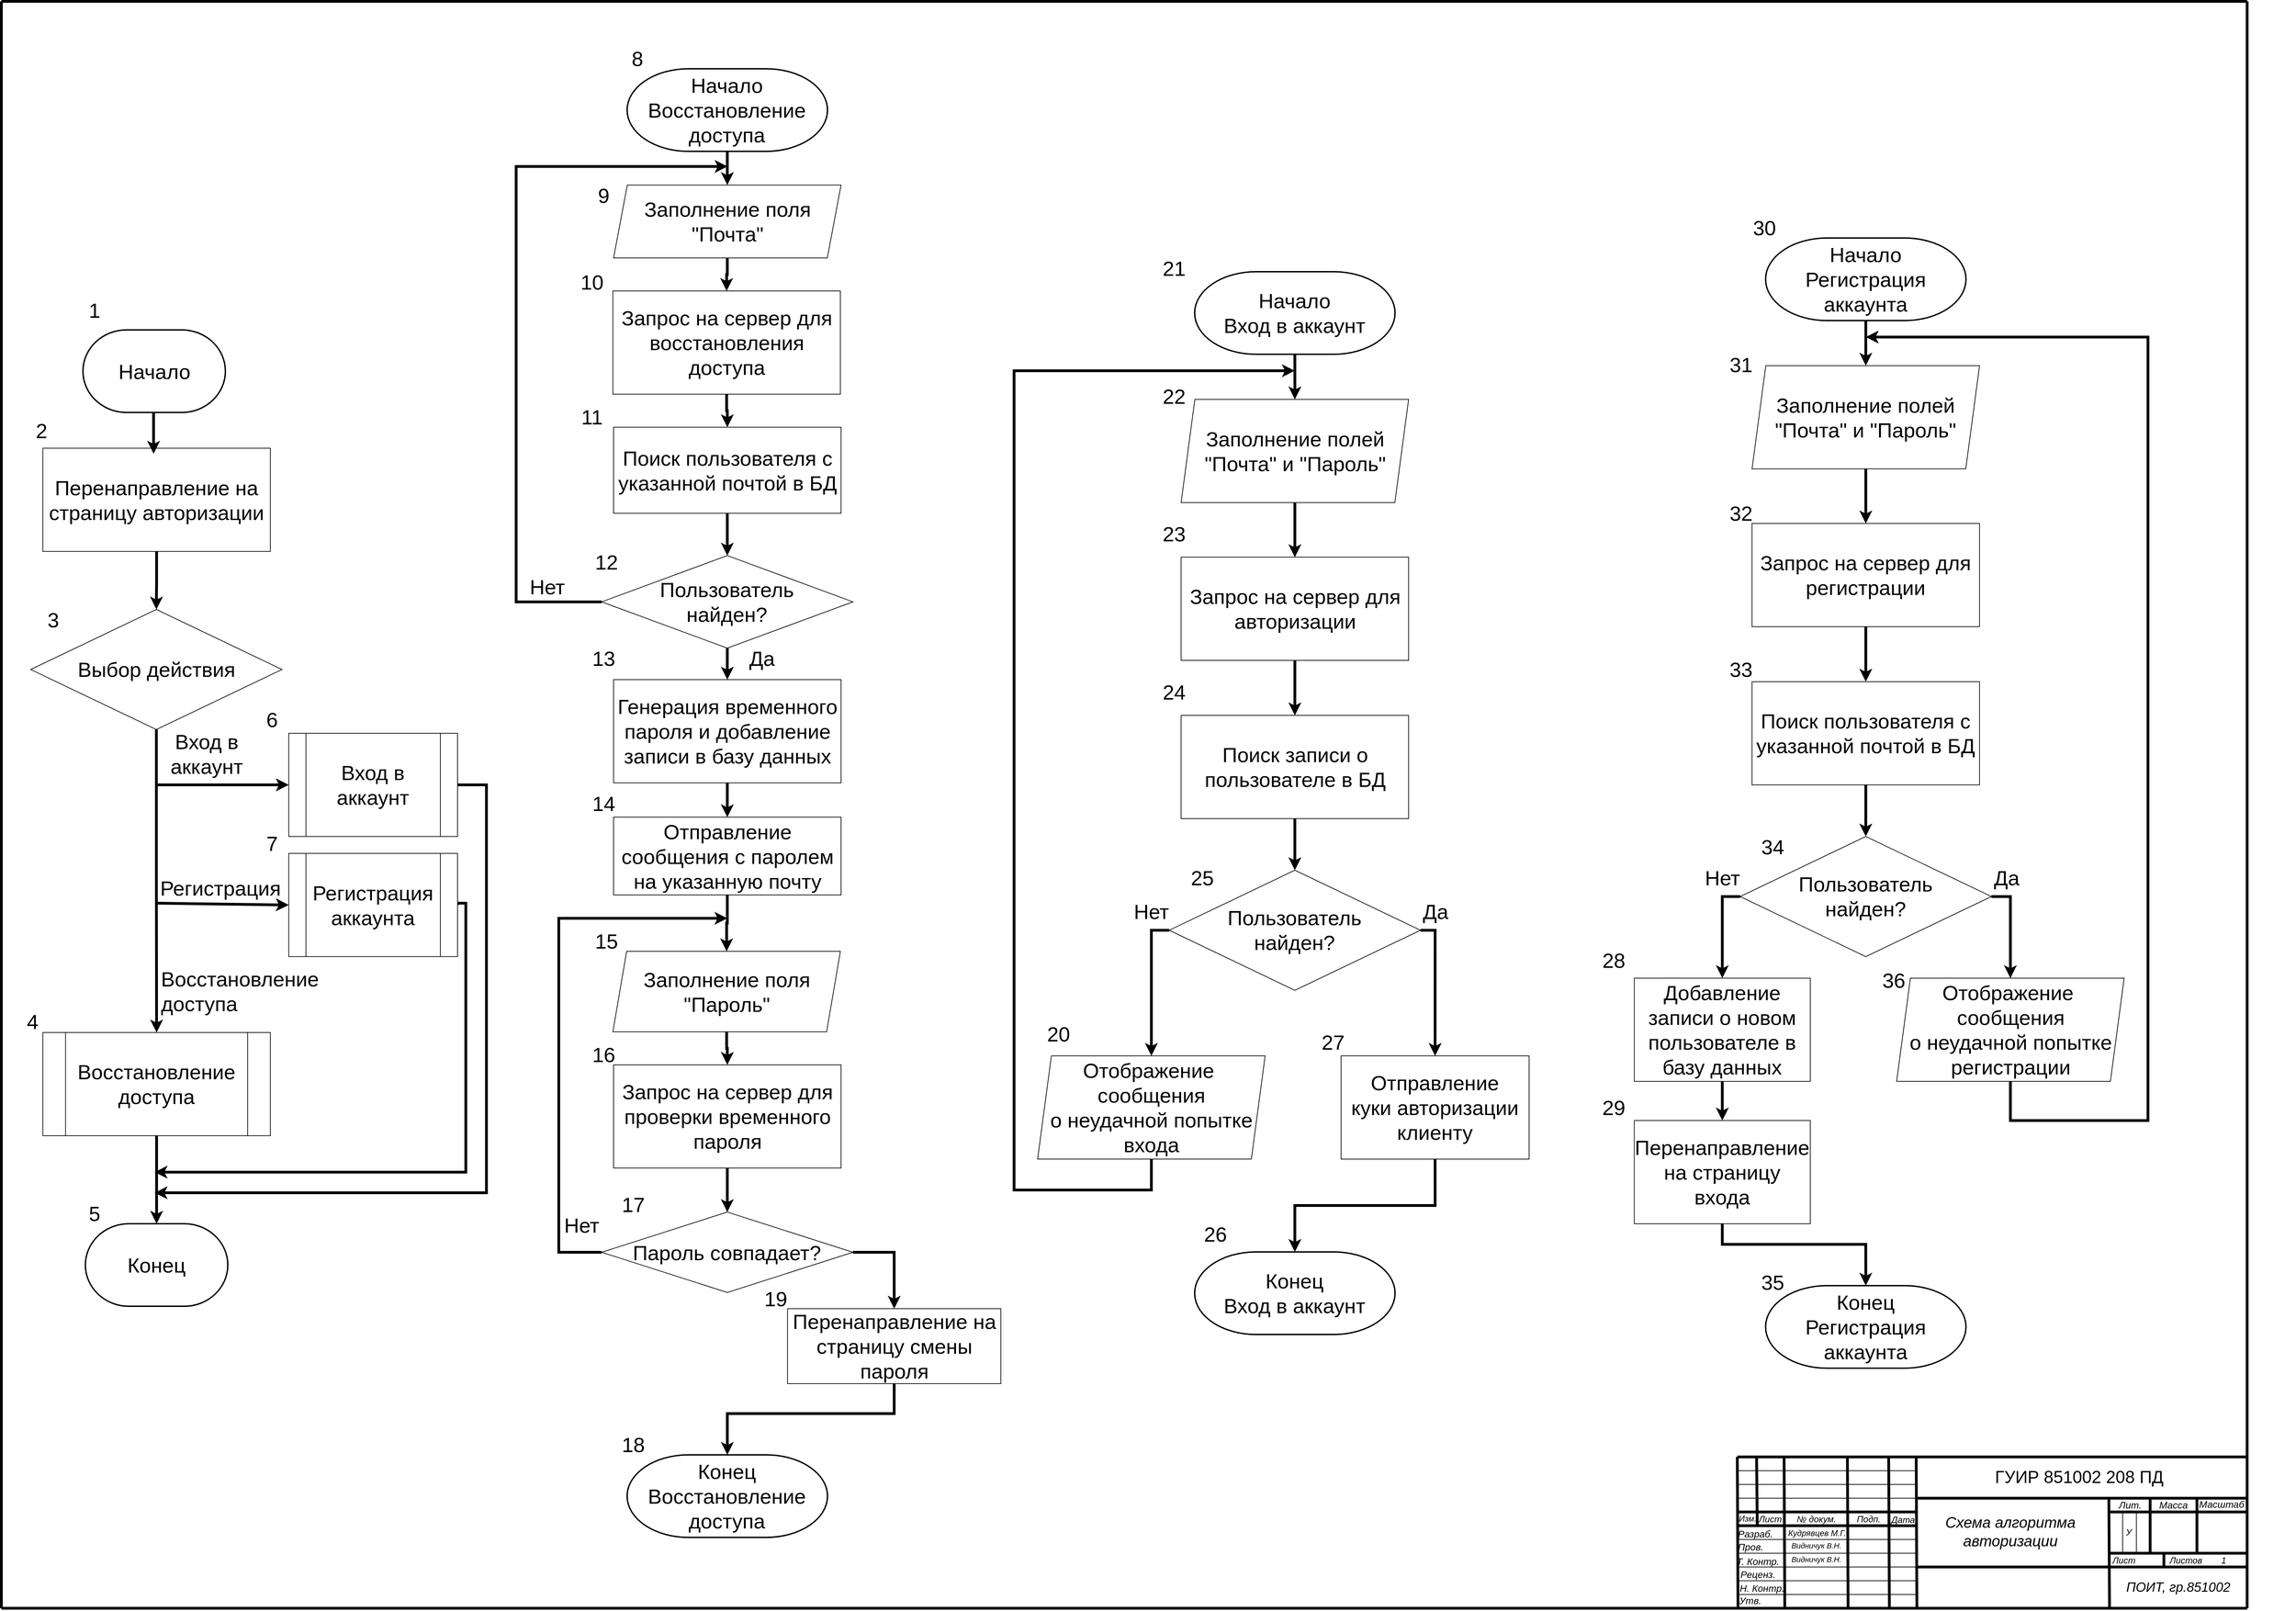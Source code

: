 <mxfile version="14.4.3" type="device"><diagram name="а1. YY" id="а1. YY"><mxGraphModel dx="3555" dy="2055" grid="1" gridSize="30" guides="1" tooltips="1" connect="1" arrows="1" fold="1" page="1" pageScale="1" pageWidth="3300" pageHeight="2339" math="0" shadow="0"><root><mxCell id="0"/><mxCell id="1" parent="0"/><mxCell id="4" value="&lt;font style=&quot;font-size: 25px ; font-family: &amp;#34;arial&amp;#34; ; color: #000000 ; direction: ltr ; letter-spacing: 0px ; line-height: 120% ; opacity: 1&quot;&gt;ГУИР 851002 208 ПД&lt;br&gt;&lt;/font&gt;" style="verticalAlign=middle;align=center;vsdxID=33;fillColor=none;gradientColor=none;shape=stencil(nZBLDoAgDERP0z3SIyjew0SURgSD+Lu9kMZoXLhwN9O+tukAlrNpJg1SzDH4QW/URgNYgZTkjA4UkwJUgGXng+6DX1zLfmoymdXo17xh5zmRJ6Q42BWCfc2oJfdAr+Yv+AP9Cb7OJ3H/2JG1HNGz/84klThPVCc=);strokeColor=none;labelBackgroundColor=none;rounded=0;html=1;whiteSpace=wrap;" parent="1" vertex="1"><mxGeometry x="2795" y="2118" width="480" height="60" as="geometry"/></mxCell><mxCell id="5" value="&lt;font style=&quot;font-size: 22px ; font-family: &amp;#34;arial&amp;#34; ; color: #000000 ; direction: ltr ; letter-spacing: 0px ; line-height: 120% ; opacity: 1&quot;&gt;&lt;i&gt;Схема алгоритма&lt;br&gt;авторизации&lt;br&gt;&lt;/i&gt;&lt;/font&gt;" style="verticalAlign=middle;align=center;vsdxID=34;fillColor=none;gradientColor=none;shape=stencil(nZBLDoAgDERP0z3SIyjew0SURgSD+Lu9kMZoXLhwN9O+tukAlrNpJg1SzDH4QW/URgNYgZTkjA4UkwJUgGXng+6DX1zLfmoymdXo17xh5zmRJ6Q42BWCfc2oJfdAr+Yv+AP9Cb7OJ3H/2JG1HNGz/84klThPVCc=);strokeColor=none;labelBackgroundColor=none;rounded=0;html=1;whiteSpace=wrap;" parent="1" vertex="1"><mxGeometry x="2745" y="2210" width="380" height="37" as="geometry"/></mxCell><mxCell id="6" value="&lt;p style=&quot;align:left;margin-left:0;margin-right:0;margin-top:0px;margin-bottom:0px;text-indent:0;valign:top;direction:ltr;&quot;&gt;&lt;font style=&quot;font-size:14px;font-family:Arial;color:#000000;direction:ltr;letter-spacing:0px;line-height:120%;opacity:1&quot;&gt;&lt;i&gt;Разраб.&lt;br/&gt;&lt;/i&gt;&lt;/font&gt;&lt;/p&gt;" style="verticalAlign=top;align=left;vsdxID=37;fillColor=none;gradientColor=none;shape=stencil(nZBLDoAgDERP0z3SIyjew0SURgSD+Lu9kMZoXLhwN9O+tukAlrNpJg1SzDH4QW/URgNYgZTkjA4UkwJUgGXng+6DX1zLfmoymdXo17xh5zmRJ6Q42BWCfc2oJfdAr+Yv+AP9Cb7OJ3H/2JG1HNGz/84klThPVCc=);strokeColor=none;labelBackgroundColor=none;rounded=0;html=1;whiteSpace=wrap;" parent="1" vertex="1"><mxGeometry x="2537" y="2217" width="68" height="20" as="geometry"/></mxCell><mxCell id="7" value="&lt;p style=&quot;align:left;margin-left:0;margin-right:0;margin-top:0px;margin-bottom:0px;text-indent:0;valign:middle;direction:ltr;&quot;&gt;&lt;font style=&quot;font-size:14px;font-family:Arial;color:#000000;direction:ltr;letter-spacing:0px;line-height:120%;opacity:1&quot;&gt;&lt;i&gt;Пров.&lt;br/&gt;&lt;/i&gt;&lt;/font&gt;&lt;/p&gt;" style="verticalAlign=middle;align=left;vsdxID=38;fillColor=none;gradientColor=none;shape=stencil(nZBLDoAgDERP0z3SIyjew0SURgSD+Lu9kMZoXLhwN9O+tukAlrNpJg1SzDH4QW/URgNYgZTkjA4UkwJUgGXng+6DX1zLfmoymdXo17xh5zmRJ6Q42BWCfc2oJfdAr+Yv+AP9Cb7OJ3H/2JG1HNGz/84klThPVCc=);strokeColor=none;labelBackgroundColor=none;rounded=0;html=1;whiteSpace=wrap;" parent="1" vertex="1"><mxGeometry x="2537" y="2241" width="68" height="20" as="geometry"/></mxCell><mxCell id="8" value="&lt;p style=&quot;align:left;margin-left:0;margin-right:0;margin-top:0px;margin-bottom:0px;text-indent:0;valign:middle;direction:ltr;&quot;&gt;&lt;font style=&quot;font-size:14px;font-family:Arial;color:#000000;direction:ltr;letter-spacing:0px;line-height:120%;opacity:1&quot;&gt;&lt;i&gt;Т. Контр.&lt;br/&gt;&lt;/i&gt;&lt;/font&gt;&lt;/p&gt;" style="verticalAlign=middle;align=left;vsdxID=39;fillColor=none;gradientColor=none;shape=stencil(nZBLDoAgDERP0z3SIyjew0SURgSD+Lu9kMZoXLhwN9O+tukAlrNpJg1SzDH4QW/URgNYgZTkjA4UkwJUgGXng+6DX1zLfmoymdXo17xh5zmRJ6Q42BWCfc2oJfdAr+Yv+AP9Cb7OJ3H/2JG1HNGz/84klThPVCc=);strokeColor=none;labelBackgroundColor=none;rounded=0;html=1;whiteSpace=wrap;" parent="1" vertex="1"><mxGeometry x="2535" y="2262" width="84" height="20" as="geometry"/></mxCell><mxCell id="9" value="&lt;font style=&quot;font-size:14px;font-family:Arial;color:#000000;direction:ltr;letter-spacing:0px;line-height:120%;opacity:1&quot;&gt;&lt;i&gt;Реценз.&lt;br/&gt;&lt;/i&gt;&lt;/font&gt;" style="verticalAlign=middle;align=center;vsdxID=40;fillColor=none;gradientColor=none;shape=stencil(nZBLDoAgDERP0z3SIyjew0SURgSD+Lu9kMZoXLhwN9O+tukAlrNpJg1SzDH4QW/URgNYgZTkjA4UkwJUgGXng+6DX1zLfmoymdXo17xh5zmRJ6Q42BWCfc2oJfdAr+Yv+AP9Cb7OJ3H/2JG1HNGz/84klThPVCc=);strokeColor=none;labelBackgroundColor=none;rounded=0;html=1;whiteSpace=wrap;" parent="1" vertex="1"><mxGeometry x="2461" y="2277" width="214" height="28" as="geometry"/></mxCell><mxCell id="10" value="&lt;font style=&quot;font-size:14px;font-family:Arial;color:#000000;direction:ltr;letter-spacing:0px;line-height:120%;opacity:1&quot;&gt;&lt;i&gt;Н. Контр.&lt;br/&gt;&lt;/i&gt;&lt;/font&gt;" style="verticalAlign=middle;align=center;vsdxID=41;fillColor=none;gradientColor=none;shape=stencil(nZBLDoAgDERP0z3SIyjew0SURgSD+Lu9kMZoXLhwN9O+tukAlrNpJg1SzDH4QW/URgNYgZTkjA4UkwJUgGXng+6DX1zLfmoymdXo17xh5zmRJ6Q42BWCfc2oJfdAr+Yv+AP9Cb7OJ3H/2JG1HNGz/84klThPVCc=);strokeColor=none;labelBackgroundColor=none;rounded=0;html=1;whiteSpace=wrap;" parent="1" vertex="1"><mxGeometry x="2467" y="2297" width="214" height="28" as="geometry"/></mxCell><mxCell id="11" value="&lt;font style=&quot;font-size:14px;font-family:Arial;color:#000000;direction:ltr;letter-spacing:0px;line-height:120%;opacity:1&quot;&gt;&lt;i&gt;Утв.&lt;br/&gt;&lt;/i&gt;&lt;/font&gt;" style="verticalAlign=middle;align=center;vsdxID=42;fillColor=none;gradientColor=none;shape=stencil(nZBLDoAgDERP0z3SIyjew0SURgSD+Lu9kMZoXLhwN9O+tukAlrNpJg1SzDH4QW/URgNYgZTkjA4UkwJUgGXng+6DX1zLfmoymdXo17xh5zmRJ6Q42BWCfc2oJfdAr+Yv+AP9Cb7OJ3H/2JG1HNGz/84klThPVCc=);strokeColor=none;labelBackgroundColor=none;rounded=0;html=1;whiteSpace=wrap;" parent="1" vertex="1"><mxGeometry x="2450" y="2315" width="214" height="28" as="geometry"/></mxCell><mxCell id="12" value="&lt;font style=&quot;font-size:12px;font-family:Arial;color:#000000;direction:ltr;letter-spacing:0px;line-height:120%;opacity:1&quot;&gt;&lt;i&gt;Изм.&lt;br/&gt;&lt;/i&gt;&lt;/font&gt;" style="verticalAlign=middle;align=center;vsdxID=43;fillColor=none;gradientColor=none;shape=stencil(nZBLDoAgDERP0z3SIyjew0SURgSD+Lu9kMZoXLhwN9O+tukAlrNpJg1SzDH4QW/URgNYgZTkjA4UkwJUgGXng+6DX1zLfmoymdXo17xh5zmRJ6Q42BWCfc2oJfdAr+Yv+AP9Cb7OJ3H/2JG1HNGz/84klThPVCc=);strokeColor=none;labelBackgroundColor=none;rounded=0;html=1;whiteSpace=wrap;" parent="1" vertex="1"><mxGeometry x="2533" y="2196" width="40" height="28" as="geometry"/></mxCell><mxCell id="13" value="&lt;font style=&quot;font-size:13px;font-family:Arial;color:#000000;direction:ltr;letter-spacing:0px;line-height:120%;opacity:1&quot;&gt;&lt;i&gt;Лист&lt;br/&gt;&lt;/i&gt;&lt;/font&gt;" style="verticalAlign=middle;align=center;vsdxID=44;fillColor=none;gradientColor=none;shape=stencil(nZBLDoAgDERP0z3SIyjew0SURgSD+Lu9kMZoXLhwN9O+tukAlrNpJg1SzDH4QW/URgNYgZTkjA4UkwJUgGXng+6DX1zLfmoymdXo17xh5zmRJ6Q42BWCfc2oJfdAr+Yv+AP9Cb7OJ3H/2JG1HNGz/84klThPVCc=);strokeColor=none;labelBackgroundColor=none;rounded=0;html=1;whiteSpace=wrap;" parent="1" vertex="1"><mxGeometry x="2479" y="2196" width="214" height="28" as="geometry"/></mxCell><mxCell id="14" value="&lt;font style=&quot;font-size:13px;font-family:Arial;color:#000000;direction:ltr;letter-spacing:0px;line-height:120%;opacity:1&quot;&gt;&lt;i&gt;№ докум.&lt;br/&gt;&lt;/i&gt;&lt;/font&gt;" style="verticalAlign=middle;align=center;vsdxID=45;fillColor=none;gradientColor=none;shape=stencil(nZBLDoAgDERP0z3SIyjew0SURgSD+Lu9kMZoXLhwN9O+tukAlrNpJg1SzDH4QW/URgNYgZTkjA4UkwJUgGXng+6DX1zLfmoymdXo17xh5zmRJ6Q42BWCfc2oJfdAr+Yv+AP9Cb7OJ3H/2JG1HNGz/84klThPVCc=);strokeColor=none;labelBackgroundColor=none;rounded=0;html=1;whiteSpace=wrap;" parent="1" vertex="1"><mxGeometry x="2546" y="2196" width="214" height="28" as="geometry"/></mxCell><mxCell id="15" value="&lt;font style=&quot;font-size:13px;font-family:Arial;color:#000000;direction:ltr;letter-spacing:0px;line-height:120%;opacity:1&quot;&gt;&lt;i&gt;Подп.&lt;br/&gt;&lt;/i&gt;&lt;/font&gt;" style="verticalAlign=middle;align=center;vsdxID=46;fillColor=none;gradientColor=none;shape=stencil(nZBLDoAgDERP0z3SIyjew0SURgSD+Lu9kMZoXLhwN9O+tukAlrNpJg1SzDH4QW/URgNYgZTkjA4UkwJUgGXng+6DX1zLfmoymdXo17xh5zmRJ6Q42BWCfc2oJfdAr+Yv+AP9Cb7OJ3H/2JG1HNGz/84klThPVCc=);strokeColor=none;labelBackgroundColor=none;rounded=0;html=1;whiteSpace=wrap;" parent="1" vertex="1"><mxGeometry x="2622" y="2196" width="214" height="28" as="geometry"/></mxCell><mxCell id="16" value="&lt;font style=&quot;font-size:13px;font-family:Arial;color:#000000;direction:ltr;letter-spacing:0px;line-height:120%;opacity:1&quot;&gt;&lt;i&gt;Дата&lt;br/&gt;&lt;/i&gt;&lt;/font&gt;" style="verticalAlign=middle;align=center;vsdxID=47;fillColor=none;gradientColor=none;shape=stencil(nZBLDoAgDERP0z3SIyjew0SURgSD+Lu9kMZoXLhwN9O+tukAlrNpJg1SzDH4QW/URgNYgZTkjA4UkwJUgGXng+6DX1zLfmoymdXo17xh5zmRJ6Q42BWCfc2oJfdAr+Yv+AP9Cb7OJ3H/2JG1HNGz/84klThPVCc=);strokeColor=none;labelBackgroundColor=none;rounded=0;html=1;whiteSpace=wrap;" parent="1" vertex="1"><mxGeometry x="2696" y="2200" width="166" height="21" as="geometry"/></mxCell><mxCell id="17" value="&lt;font style=&quot;font-size:14px;font-family:Arial;color:#000000;direction:ltr;letter-spacing:0px;line-height:120%;opacity:1&quot;&gt;&lt;i&gt;Лит.&lt;br/&gt;&lt;/i&gt;&lt;/font&gt;" style="verticalAlign=middle;align=center;vsdxID=48;fillColor=none;gradientColor=none;shape=stencil(nZBLDoAgDERP0z3SIyjew0SURgSD+Lu9kMZoXLhwN9O+tukAlrNpJg1SzDH4QW/URgNYgZTkjA4UkwJUgGXng+6DX1zLfmoymdXo17xh5zmRJ6Q42BWCfc2oJfdAr+Yv+AP9Cb7OJ3H/2JG1HNGz/84klThPVCc=);strokeColor=none;labelBackgroundColor=none;rounded=0;html=1;whiteSpace=wrap;" parent="1" vertex="1"><mxGeometry x="3002" y="2176" width="214" height="28" as="geometry"/></mxCell><mxCell id="18" value="&lt;font style=&quot;font-size:14px;font-family:Arial;color:#000000;direction:ltr;letter-spacing:0px;line-height:120%;opacity:1&quot;&gt;&lt;i&gt;Масса&lt;br/&gt;&lt;/i&gt;&lt;/font&gt;" style="verticalAlign=middle;align=center;vsdxID=49;fillColor=none;gradientColor=none;shape=stencil(nZBLDoAgDERP0z3SIyjew0SURgSD+Lu9kMZoXLhwN9O+tukAlrNpJg1SzDH4QW/URgNYgZTkjA4UkwJUgGXng+6DX1zLfmoymdXo17xh5zmRJ6Q42BWCfc2oJfdAr+Yv+AP9Cb7OJ3H/2JG1HNGz/84klThPVCc=);strokeColor=none;labelBackgroundColor=none;rounded=0;html=1;whiteSpace=wrap;" parent="1" vertex="1"><mxGeometry x="3065" y="2176" width="214" height="28" as="geometry"/></mxCell><mxCell id="19" value="&lt;font style=&quot;font-size:14px;font-family:Arial;color:#000000;direction:ltr;letter-spacing:0px;line-height:120%;opacity:1&quot;&gt;&lt;i&gt;Масштаб&lt;br/&gt;&lt;/i&gt;&lt;/font&gt;" style="verticalAlign=middle;align=center;vsdxID=50;fillColor=none;gradientColor=none;shape=stencil(nZBLDoAgDERP0z3SIyjew0SURgSD+Lu9kMZoXLhwN9O+tukAlrNpJg1SzDH4QW/URgNYgZTkjA4UkwJUgGXng+6DX1zLfmoymdXo17xh5zmRJ6Q42BWCfc2oJfdAr+Yv+AP9Cb7OJ3H/2JG1HNGz/84klThPVCc=);strokeColor=none;labelBackgroundColor=none;rounded=0;html=1;whiteSpace=wrap;" parent="1" vertex="1"><mxGeometry x="3135" y="2175" width="214" height="28" as="geometry"/></mxCell><mxCell id="20" value="&lt;font style=&quot;font-size:13px;font-family:Arial;color:#000000;direction:ltr;letter-spacing:0px;line-height:120%;opacity:1&quot;&gt;&lt;i&gt;У&lt;br/&gt;&lt;/i&gt;&lt;/font&gt;" style="verticalAlign=middle;align=center;vsdxID=51;fillColor=none;gradientColor=none;shape=stencil(nZBLDoAgDERP0z3SIyjew0SURgSD+Lu9kMZoXLhwN9O+tukAlrNpJg1SzDH4QW/URgNYgZTkjA4UkwJUgGXng+6DX1zLfmoymdXo17xh5zmRJ6Q42BWCfc2oJfdAr+Yv+AP9Cb7OJ3H/2JG1HNGz/84klThPVCc=);strokeColor=none;labelBackgroundColor=none;rounded=0;html=1;whiteSpace=wrap;" parent="1" vertex="1"><mxGeometry x="3000" y="2215" width="214" height="28" as="geometry"/></mxCell><mxCell id="21" value="&lt;font style=&quot;font-size:13px;font-family:Arial;color:#000000;direction:ltr;letter-spacing:0px;line-height:120%;opacity:1&quot;&gt;&lt;i&gt;Лист&lt;br/&gt;&lt;/i&gt;&lt;/font&gt;" style="verticalAlign=middle;align=center;vsdxID=52;fillColor=none;gradientColor=none;shape=stencil(nZBLDoAgDERP0z3SIyjew0SURgSD+Lu9kMZoXLhwN9O+tukAlrNpJg1SzDH4QW/URgNYgZTkjA4UkwJUgGXng+6DX1zLfmoymdXo17xh5zmRJ6Q42BWCfc2oJfdAr+Yv+AP9Cb7OJ3H/2JG1HNGz/84klThPVCc=);strokeColor=none;labelBackgroundColor=none;rounded=0;html=1;whiteSpace=wrap;" parent="1" vertex="1"><mxGeometry x="2993" y="2256" width="214" height="28" as="geometry"/></mxCell><mxCell id="22" value="&lt;font style=&quot;font-size:13px;font-family:Arial;color:#000000;direction:ltr;letter-spacing:0px;line-height:120%;opacity:1&quot;&gt;&lt;i&gt;Листов      &lt;br/&gt;&lt;/i&gt;&lt;/font&gt;" style="verticalAlign=middle;align=center;vsdxID=53;fillColor=none;gradientColor=none;shape=stencil(nZBLDoAgDERP0z3SIyjew0SURgSD+Lu9kMZoXLhwN9O+tukAlrNpJg1SzDH4QW/URgNYgZTkjA4UkwJUgGXng+6DX1zLfmoymdXo17xh5zmRJ6Q42BWCfc2oJfdAr+Yv+AP9Cb7OJ3H/2JG1HNGz/84klThPVCc=);strokeColor=none;labelBackgroundColor=none;rounded=0;html=1;whiteSpace=wrap;" parent="1" vertex="1"><mxGeometry x="3159" y="2260" width="62" height="20" as="geometry"/></mxCell><mxCell id="23" value="&lt;font style=&quot;font-size: 19px ; font-family: &amp;#34;arial&amp;#34; ; color: #000000 ; direction: ltr ; letter-spacing: 0px ; line-height: 120% ; opacity: 1&quot;&gt;&lt;i&gt;ПОИТ, гр.8&lt;/i&gt;&lt;/font&gt;&lt;font style=&quot;font-size: 19px ; font-family: &amp;#34;arial&amp;#34; ; color: #000000 ; direction: ltr ; letter-spacing: 0px ; line-height: 120% ; opacity: 1&quot;&gt;&lt;i&gt;51002&lt;/i&gt;&lt;/font&gt;&lt;font style=&quot;font-size: 19px ; font-family: &amp;#34;arial&amp;#34; ; color: #000000 ; direction: ltr ; letter-spacing: 0px ; line-height: 120% ; opacity: 1&quot;&gt;&lt;i&gt;&lt;br&gt;&lt;/i&gt;&lt;/font&gt;" style="verticalAlign=middle;align=center;vsdxID=54;fillColor=none;gradientColor=none;shape=stencil(nZBLDoAgDERP0z3SIyjew0SURgSD+Lu9kMZoXLhwN9O+tukAlrNpJg1SzDH4QW/URgNYgZTkjA4UkwJUgGXng+6DX1zLfmoymdXo17xh5zmRJ6Q42BWCfc2oJfdAr+Yv+AP9Cb7OJ3H/2JG1HNGz/84klThPVCc=);strokeColor=none;labelBackgroundColor=none;rounded=0;html=1;whiteSpace=wrap;" parent="1" vertex="1"><mxGeometry x="3079" y="2280" width="200" height="60" as="geometry"/></mxCell><mxCell id="24" value="&lt;font style=&quot;font-size: 12px ; font-family: &amp;#34;arial&amp;#34; ; color: #000000 ; direction: ltr ; letter-spacing: 0px ; line-height: 120% ; opacity: 1&quot;&gt;&lt;i&gt;Кудрявцев М.Г.&lt;br&gt;&lt;/i&gt;&lt;/font&gt;" style="verticalAlign=middle;align=center;vsdxID=103;fillColor=none;gradientColor=none;shape=stencil(nZBLDoAgDERP0z3SIyjew0SURgSD+Lu9kMZoXLhwN9O+tukAlrNpJg1SzDH4QW/URgNYgZTkjA4UkwJUgGXng+6DX1zLfmoymdXo17xh5zmRJ6Q42BWCfc2oJfdAr+Yv+AP9Cb7OJ3H/2JG1HNGz/84klThPVCc=);strokeColor=none;labelBackgroundColor=none;rounded=0;html=1;whiteSpace=wrap;" parent="1" vertex="1"><mxGeometry x="2555" y="2214" width="198" height="34" as="geometry"/></mxCell><mxCell id="25" value="&lt;font style=&quot;font-family: &amp;#34;arial&amp;#34; ; color: rgb(0 , 0 , 0) ; direction: ltr ; letter-spacing: 0px ; line-height: 120% ; opacity: 1&quot;&gt;&lt;i&gt;&lt;font style=&quot;font-size: 11px&quot;&gt;Видничук В.Н.&lt;/font&gt;&lt;br&gt;&lt;/i&gt;&lt;/font&gt;" style="verticalAlign=middle;align=center;vsdxID=104;fillColor=none;gradientColor=none;shape=stencil(nZBLDoAgDERP0z3SIyjew0SURgSD+Lu9kMZoXLhwN9O+tukAlrNpJg1SzDH4QW/URgNYgZTkjA4UkwJUgGXng+6DX1zLfmoymdXo17xh5zmRJ6Q42BWCfc2oJfdAr+Yv+AP9Cb7OJ3H/2JG1HNGz/84klThPVCc=);strokeColor=none;labelBackgroundColor=none;rounded=0;html=1;whiteSpace=wrap;" parent="1" vertex="1"><mxGeometry x="2541" y="2235" width="224" height="28" as="geometry"/></mxCell><mxCell id="26" value="&lt;font style=&quot;font-size:13px;font-family:Arial;color:#000000;direction:ltr;letter-spacing:0px;line-height:120%;opacity:1&quot;&gt;&lt;i&gt;1&lt;br/&gt;&lt;/i&gt;&lt;/font&gt;" style="verticalAlign=middle;align=center;vsdxID=130;fillColor=none;gradientColor=none;shape=stencil(nZBLDoAgDERP0z3SIyjew0SURgSD+Lu9kMZoXLhwN9O+tukAlrNpJg1SzDH4QW/URgNYgZTkjA4UkwJUgGXng+6DX1zLfmoymdXo17xh5zmRJ6Q42BWCfc2oJfdAr+Yv+AP9Cb7OJ3H/2JG1HNGz/84klThPVCc=);strokeColor=none;labelBackgroundColor=none;rounded=0;html=1;whiteSpace=wrap;" parent="1" vertex="1"><mxGeometry x="3235" y="2260" width="20" height="20" as="geometry"/></mxCell><mxCell id="28" value="&lt;font style=&quot;font-size: 12px ; font-family: &amp;#34;arial&amp;#34; ; color: #000000 ; direction: ltr ; letter-spacing: 0px ; line-height: 120% ; opacity: 1&quot;&gt;&lt;i&gt;&lt;br&gt;&lt;/i&gt;&lt;/font&gt;" style="verticalAlign=middle;align=center;vsdxID=105;fillColor=none;gradientColor=none;shape=stencil(nZBLDoAgDERP0z3SIyjew0SURgSD+Lu9kMZoXLhwN9O+tukAlrNpJg1SzDH4QW/URgNYgZTkjA4UkwJUgGXng+6DX1zLfmoymdXo17xh5zmRJ6Q42BWCfc2oJfdAr+Yv+AP9Cb7OJ3H/2JG1HNGz/84klThPVCc=);strokeColor=none;labelBackgroundColor=none;rounded=0;html=1;whiteSpace=wrap;" parent="1" vertex="1"><mxGeometry x="2541" y="2315" width="224" height="28" as="geometry"/></mxCell><mxCell id="29" value="&lt;font style=&quot;font-family: &amp;#34;arial&amp;#34; ; color: rgb(0 , 0 , 0) ; direction: ltr ; letter-spacing: 0px ; line-height: 120% ; opacity: 1&quot;&gt;&lt;i style=&quot;font-size: 11px&quot;&gt;&lt;font style=&quot;font-size: 11px&quot;&gt;Видничук В.Н&lt;/font&gt;.&lt;br&gt;&lt;/i&gt;&lt;/font&gt;" style="verticalAlign=middle;align=center;vsdxID=106;fillColor=none;gradientColor=none;shape=stencil(nZBLDoAgDERP0z3SIyjew0SURgSD+Lu9kMZoXLhwN9O+tukAlrNpJg1SzDH4QW/URgNYgZTkjA4UkwJUgGXng+6DX1zLfmoymdXo17xh5zmRJ6Q42BWCfc2oJfdAr+Yv+AP9Cb7OJ3H/2JG1HNGz/84klThPVCc=);strokeColor=none;labelBackgroundColor=none;rounded=0;html=1;whiteSpace=wrap;" parent="1" vertex="1"><mxGeometry x="2541" y="2255" width="224" height="28" as="geometry"/></mxCell><mxCell id="iEYULPEE1igG_0abGVRL-135" style="edgeStyle=orthogonalEdgeStyle;rounded=0;orthogonalLoop=1;jettySize=auto;html=1;exitX=0.5;exitY=1;exitDx=0;exitDy=0;entryX=0.5;entryY=0;entryDx=0;entryDy=0;strokeWidth=4;" edge="1" parent="1" source="2lfUI9LKQDzMj7g98pVr-144" target="iEYULPEE1igG_0abGVRL-134"><mxGeometry relative="1" as="geometry"/></mxCell><mxCell id="2lfUI9LKQDzMj7g98pVr-144" value="&lt;span style=&quot;font-size: 30px&quot;&gt;Перенаправление на страницу авторизации&lt;/span&gt;" style="rounded=0;whiteSpace=wrap;html=1;fontFamily=Helvetica;fontSize=12;fontColor=#000000;align=center;strokeColor=#000000;fillColor=#ffffff;" parent="1" vertex="1"><mxGeometry x="75.27" y="653.6" width="330.65" height="150.06" as="geometry"/></mxCell><mxCell id="sNMNoJIuuwqWx3BBdQa8-193" value="&lt;font style=&quot;font-size: 30px&quot;&gt;1&lt;/font&gt;" style="text;html=1;align=center;verticalAlign=middle;resizable=0;points=[];autosize=1;" parent="1" vertex="1"><mxGeometry x="135.27" y="438" width="30" height="30" as="geometry"/></mxCell><mxCell id="sNMNoJIuuwqWx3BBdQa8-195" value="&lt;font style=&quot;font-size: 30px&quot;&gt;2&lt;/font&gt;" style="text;html=1;align=center;verticalAlign=middle;resizable=0;points=[];autosize=1;" parent="1" vertex="1"><mxGeometry x="57.69" y="612.6" width="30" height="30" as="geometry"/></mxCell><mxCell id="iEYULPEE1igG_0abGVRL-141" style="edgeStyle=orthogonalEdgeStyle;rounded=0;orthogonalLoop=1;jettySize=auto;html=1;exitX=0.5;exitY=1;exitDx=0;exitDy=0;strokeWidth=4;entryX=0.5;entryY=0;entryDx=0;entryDy=0;" edge="1" parent="1" source="iEYULPEE1igG_0abGVRL-134" target="iEYULPEE1igG_0abGVRL-138"><mxGeometry relative="1" as="geometry"><mxPoint x="240.69" y="1413" as="targetPoint"/><Array as="points"/></mxGeometry></mxCell><mxCell id="iEYULPEE1igG_0abGVRL-134" value="&lt;font style=&quot;font-size: 30px&quot;&gt;Выбор действия&lt;br&gt;&lt;/font&gt;" style="rhombus;whiteSpace=wrap;html=1;fontFamily=Helvetica;fontSize=12;fontColor=#000000;align=center;strokeColor=#000000;fillColor=#ffffff;" vertex="1" parent="1"><mxGeometry x="57.69" y="888" width="365.16" height="174.6" as="geometry"/></mxCell><mxCell id="iEYULPEE1igG_0abGVRL-237" style="edgeStyle=orthogonalEdgeStyle;rounded=0;orthogonalLoop=1;jettySize=auto;html=1;exitX=1;exitY=0.5;exitDx=0;exitDy=0;strokeWidth=4;" edge="1" parent="1" source="iEYULPEE1igG_0abGVRL-136"><mxGeometry relative="1" as="geometry"><mxPoint x="237.69" y="1736" as="targetPoint"/><Array as="points"><mxPoint x="720" y="1143"/><mxPoint x="720" y="1736"/></Array></mxGeometry></mxCell><mxCell id="iEYULPEE1igG_0abGVRL-136" value="&lt;span style=&quot;font-size: 30px&quot;&gt;Вход в &lt;br&gt;аккаунт&lt;/span&gt;" style="shape=process;whiteSpace=wrap;html=1;backgroundOutline=1;fontFamily=Helvetica;fontSize=12;fontColor=#000000;align=center;strokeColor=#000000;fillColor=#ffffff;" vertex="1" parent="1"><mxGeometry x="432.69" y="1068" width="245.31" height="150.06" as="geometry"/></mxCell><mxCell id="iEYULPEE1igG_0abGVRL-235" style="edgeStyle=orthogonalEdgeStyle;rounded=0;orthogonalLoop=1;jettySize=auto;html=1;exitX=0.5;exitY=1;exitDx=0;exitDy=0;entryX=0.5;entryY=0;entryDx=0;entryDy=0;entryPerimeter=0;strokeWidth=4;" edge="1" parent="1" source="iEYULPEE1igG_0abGVRL-138" target="iEYULPEE1igG_0abGVRL-145"><mxGeometry relative="1" as="geometry"/></mxCell><mxCell id="iEYULPEE1igG_0abGVRL-138" value="&lt;span style=&quot;font-size: 30px&quot;&gt;Восстановление доступа&lt;/span&gt;" style="shape=process;whiteSpace=wrap;html=1;backgroundOutline=1;fontFamily=Helvetica;fontSize=12;fontColor=#000000;align=center;strokeColor=#000000;fillColor=#ffffff;" vertex="1" parent="1"><mxGeometry x="75.27" y="1503.0" width="330.65" height="150.06" as="geometry"/></mxCell><mxCell id="iEYULPEE1igG_0abGVRL-140" value="&lt;font style=&quot;font-size: 30px&quot;&gt;Вход в &lt;br&gt;аккаунт&lt;/font&gt;" style="text;html=1;align=center;verticalAlign=middle;resizable=0;points=[];autosize=1;" vertex="1" parent="1"><mxGeometry x="252.69" y="1068" width="120" height="60" as="geometry"/></mxCell><mxCell id="iEYULPEE1igG_0abGVRL-142" value="&lt;font style=&quot;font-size: 30px&quot;&gt;Регистрация&lt;/font&gt;" style="text;html=1;align=center;verticalAlign=middle;resizable=0;points=[];autosize=1;" vertex="1" parent="1"><mxGeometry x="243" y="1278" width="180" height="30" as="geometry"/></mxCell><mxCell id="iEYULPEE1igG_0abGVRL-143" value="&lt;font style=&quot;font-size: 30px&quot;&gt;Восстановление &lt;br&gt;доступа&lt;/font&gt;" style="text;html=1;align=left;verticalAlign=middle;resizable=0;points=[];autosize=1;" vertex="1" parent="1"><mxGeometry x="245.19" y="1413" width="240" height="60" as="geometry"/></mxCell><mxCell id="iEYULPEE1igG_0abGVRL-145" value="&lt;font style=&quot;font-size: 30px&quot;&gt;Конец&lt;/font&gt;" style="strokeWidth=2;html=1;shape=mxgraph.flowchart.terminator;whiteSpace=wrap;" vertex="1" parent="1"><mxGeometry x="137.1" y="1781" width="207" height="120" as="geometry"/></mxCell><mxCell id="iEYULPEE1igG_0abGVRL-189" style="edgeStyle=orthogonalEdgeStyle;rounded=0;orthogonalLoop=1;jettySize=auto;html=1;exitX=0.5;exitY=1;exitDx=0;exitDy=0;exitPerimeter=0;entryX=0.5;entryY=0;entryDx=0;entryDy=0;strokeWidth=4;" edge="1" parent="1" source="iEYULPEE1igG_0abGVRL-150" target="iEYULPEE1igG_0abGVRL-188"><mxGeometry relative="1" as="geometry"/></mxCell><mxCell id="iEYULPEE1igG_0abGVRL-150" value="&lt;font style=&quot;font-size: 30px&quot;&gt;Начало&lt;br&gt;Вход в аккаунт&lt;br&gt;&lt;/font&gt;" style="strokeWidth=2;html=1;shape=mxgraph.flowchart.terminator;whiteSpace=wrap;" vertex="1" parent="1"><mxGeometry x="1749.32" y="397" width="291.25" height="120" as="geometry"/></mxCell><mxCell id="iEYULPEE1igG_0abGVRL-193" style="edgeStyle=orthogonalEdgeStyle;rounded=0;orthogonalLoop=1;jettySize=auto;html=1;exitX=0.5;exitY=1;exitDx=0;exitDy=0;entryX=0.5;entryY=0;entryDx=0;entryDy=0;strokeWidth=4;" edge="1" parent="1" source="iEYULPEE1igG_0abGVRL-188" target="iEYULPEE1igG_0abGVRL-192"><mxGeometry relative="1" as="geometry"/></mxCell><mxCell id="iEYULPEE1igG_0abGVRL-188" value="&lt;span style=&quot;font-size: 30px&quot;&gt;Заполнение полей &quot;Почта&quot; и &quot;Пароль&quot;&lt;/span&gt;" style="shape=parallelogram;perimeter=parallelogramPerimeter;whiteSpace=wrap;html=1;fixedSize=1;fontFamily=Helvetica;fontSize=12;fontColor=#000000;align=center;strokeColor=#000000;fillColor=#ffffff;" vertex="1" parent="1"><mxGeometry x="1729.62" y="582.6" width="330.65" height="150.06" as="geometry"/></mxCell><mxCell id="iEYULPEE1igG_0abGVRL-196" style="edgeStyle=orthogonalEdgeStyle;rounded=0;orthogonalLoop=1;jettySize=auto;html=1;exitX=0.5;exitY=1;exitDx=0;exitDy=0;entryX=0.5;entryY=0;entryDx=0;entryDy=0;strokeWidth=4;" edge="1" parent="1" source="iEYULPEE1igG_0abGVRL-192" target="iEYULPEE1igG_0abGVRL-195"><mxGeometry relative="1" as="geometry"/></mxCell><mxCell id="iEYULPEE1igG_0abGVRL-192" value="&lt;span style=&quot;font-size: 30px&quot;&gt;Запрос на сервер для авторизации&lt;/span&gt;" style="rounded=0;whiteSpace=wrap;html=1;fontFamily=Helvetica;fontSize=12;fontColor=#000000;align=center;strokeColor=#000000;fillColor=#ffffff;" vertex="1" parent="1"><mxGeometry x="1729.62" y="811.97" width="330.65" height="150.06" as="geometry"/></mxCell><mxCell id="iEYULPEE1igG_0abGVRL-198" style="edgeStyle=orthogonalEdgeStyle;rounded=0;orthogonalLoop=1;jettySize=auto;html=1;exitX=0.5;exitY=1;exitDx=0;exitDy=0;entryX=0.5;entryY=0;entryDx=0;entryDy=0;strokeWidth=4;" edge="1" parent="1" source="iEYULPEE1igG_0abGVRL-195" target="iEYULPEE1igG_0abGVRL-197"><mxGeometry relative="1" as="geometry"/></mxCell><mxCell id="iEYULPEE1igG_0abGVRL-195" value="&lt;span style=&quot;font-size: 30px&quot;&gt;Поиск записи о пользователе в БД&lt;/span&gt;" style="rounded=0;whiteSpace=wrap;html=1;fontFamily=Helvetica;fontSize=12;fontColor=#000000;align=center;strokeColor=#000000;fillColor=#ffffff;" vertex="1" parent="1"><mxGeometry x="1729.62" y="1042.0" width="330.65" height="150.06" as="geometry"/></mxCell><mxCell id="iEYULPEE1igG_0abGVRL-202" style="edgeStyle=orthogonalEdgeStyle;rounded=0;orthogonalLoop=1;jettySize=auto;html=1;exitX=1;exitY=0.5;exitDx=0;exitDy=0;entryX=0.5;entryY=0;entryDx=0;entryDy=0;strokeWidth=4;" edge="1" parent="1" source="iEYULPEE1igG_0abGVRL-197" target="iEYULPEE1igG_0abGVRL-200"><mxGeometry relative="1" as="geometry"/></mxCell><mxCell id="iEYULPEE1igG_0abGVRL-205" style="edgeStyle=orthogonalEdgeStyle;rounded=0;orthogonalLoop=1;jettySize=auto;html=1;exitX=0;exitY=0.5;exitDx=0;exitDy=0;entryX=0.5;entryY=0;entryDx=0;entryDy=0;strokeWidth=4;" edge="1" parent="1" source="iEYULPEE1igG_0abGVRL-197" target="iEYULPEE1igG_0abGVRL-201"><mxGeometry relative="1" as="geometry"/></mxCell><mxCell id="iEYULPEE1igG_0abGVRL-197" value="&lt;font style=&quot;font-size: 30px&quot;&gt;Пользователь &lt;br&gt;найден?&lt;br&gt;&lt;/font&gt;" style="rhombus;whiteSpace=wrap;html=1;fontFamily=Helvetica;fontSize=12;fontColor=#000000;align=center;strokeColor=#000000;fillColor=#ffffff;" vertex="1" parent="1"><mxGeometry x="1712.36" y="1267.06" width="365.16" height="174.6" as="geometry"/></mxCell><mxCell id="iEYULPEE1igG_0abGVRL-209" style="edgeStyle=orthogonalEdgeStyle;rounded=0;orthogonalLoop=1;jettySize=auto;html=1;exitX=0.5;exitY=1;exitDx=0;exitDy=0;entryX=0.5;entryY=0;entryDx=0;entryDy=0;entryPerimeter=0;strokeWidth=4;" edge="1" parent="1" source="iEYULPEE1igG_0abGVRL-200" target="iEYULPEE1igG_0abGVRL-208"><mxGeometry relative="1" as="geometry"/></mxCell><mxCell id="iEYULPEE1igG_0abGVRL-200" value="&lt;span style=&quot;font-size: 30px&quot;&gt;Отправление&lt;br&gt;куки авторизации&lt;br&gt;клиенту&lt;br&gt;&lt;/span&gt;" style="rounded=0;whiteSpace=wrap;html=1;fontFamily=Helvetica;fontSize=12;fontColor=#000000;align=center;strokeColor=#000000;fillColor=#ffffff;" vertex="1" parent="1"><mxGeometry x="1962.12" y="1537" width="273.28" height="150.06" as="geometry"/></mxCell><mxCell id="iEYULPEE1igG_0abGVRL-207" style="edgeStyle=orthogonalEdgeStyle;rounded=0;orthogonalLoop=1;jettySize=auto;html=1;exitX=0.5;exitY=1;exitDx=0;exitDy=0;strokeWidth=4;" edge="1" parent="1" source="iEYULPEE1igG_0abGVRL-201"><mxGeometry relative="1" as="geometry"><mxPoint x="1894.84" y="541" as="targetPoint"/><Array as="points"><mxPoint x="1686.84" y="1732"/><mxPoint x="1486.84" y="1732"/><mxPoint x="1486.84" y="541"/></Array></mxGeometry></mxCell><mxCell id="iEYULPEE1igG_0abGVRL-201" value="&lt;span style=&quot;font-size: 30px&quot;&gt;Отображение&amp;nbsp;&lt;br&gt;сообщения&lt;br&gt;о неудачной попытке&lt;br&gt;входа&lt;br&gt;&lt;/span&gt;" style="shape=parallelogram;perimeter=parallelogramPerimeter;whiteSpace=wrap;html=1;fixedSize=1;fontFamily=Helvetica;fontSize=12;fontColor=#000000;align=center;strokeColor=#000000;fillColor=#ffffff;" vertex="1" parent="1"><mxGeometry x="1521.08" y="1537.0" width="330.65" height="150.06" as="geometry"/></mxCell><mxCell id="iEYULPEE1igG_0abGVRL-203" value="&lt;font style=&quot;font-size: 30px&quot;&gt;Да&lt;/font&gt;" style="text;html=1;align=center;verticalAlign=middle;resizable=0;points=[];autosize=1;" vertex="1" parent="1"><mxGeometry x="2068.76" y="1312" width="60" height="30" as="geometry"/></mxCell><mxCell id="iEYULPEE1igG_0abGVRL-206" value="&lt;font style=&quot;font-size: 30px&quot;&gt;Нет&lt;/font&gt;" style="text;html=1;align=center;verticalAlign=middle;resizable=0;points=[];autosize=1;" vertex="1" parent="1"><mxGeometry x="1656.4" y="1312" width="60" height="30" as="geometry"/></mxCell><mxCell id="iEYULPEE1igG_0abGVRL-208" value="&lt;font style=&quot;font-size: 30px&quot;&gt;Конец&lt;br&gt;Вход в аккаунт&lt;br&gt;&lt;/font&gt;" style="strokeWidth=2;html=1;shape=mxgraph.flowchart.terminator;whiteSpace=wrap;" vertex="1" parent="1"><mxGeometry x="1749.32" y="1822" width="291.25" height="120" as="geometry"/></mxCell><mxCell id="iEYULPEE1igG_0abGVRL-210" style="edgeStyle=orthogonalEdgeStyle;rounded=0;orthogonalLoop=1;jettySize=auto;html=1;exitX=0.5;exitY=1;exitDx=0;exitDy=0;exitPerimeter=0;entryX=0.5;entryY=0;entryDx=0;entryDy=0;strokeWidth=4;" edge="1" parent="1" source="iEYULPEE1igG_0abGVRL-211" target="iEYULPEE1igG_0abGVRL-213"><mxGeometry relative="1" as="geometry"/></mxCell><mxCell id="iEYULPEE1igG_0abGVRL-211" value="&lt;font style=&quot;font-size: 30px&quot;&gt;Начало&lt;br&gt;Регистрация аккаунта&lt;br&gt;&lt;/font&gt;" style="strokeWidth=2;html=1;shape=mxgraph.flowchart.terminator;whiteSpace=wrap;" vertex="1" parent="1"><mxGeometry x="2579.11" y="348" width="291.25" height="120" as="geometry"/></mxCell><mxCell id="iEYULPEE1igG_0abGVRL-212" style="edgeStyle=orthogonalEdgeStyle;rounded=0;orthogonalLoop=1;jettySize=auto;html=1;exitX=0.5;exitY=1;exitDx=0;exitDy=0;entryX=0.5;entryY=0;entryDx=0;entryDy=0;strokeWidth=4;" edge="1" parent="1" source="iEYULPEE1igG_0abGVRL-213" target="iEYULPEE1igG_0abGVRL-215"><mxGeometry relative="1" as="geometry"/></mxCell><mxCell id="iEYULPEE1igG_0abGVRL-213" value="&lt;span style=&quot;font-size: 30px&quot;&gt;Заполнение полей &quot;Почта&quot; и &quot;Пароль&quot;&lt;/span&gt;" style="shape=parallelogram;perimeter=parallelogramPerimeter;whiteSpace=wrap;html=1;fixedSize=1;fontFamily=Helvetica;fontSize=12;fontColor=#000000;align=center;strokeColor=#000000;fillColor=#ffffff;" vertex="1" parent="1"><mxGeometry x="2559.41" y="533.6" width="330.65" height="150.06" as="geometry"/></mxCell><mxCell id="iEYULPEE1igG_0abGVRL-214" style="edgeStyle=orthogonalEdgeStyle;rounded=0;orthogonalLoop=1;jettySize=auto;html=1;exitX=0.5;exitY=1;exitDx=0;exitDy=0;entryX=0.5;entryY=0;entryDx=0;entryDy=0;strokeWidth=4;" edge="1" parent="1" source="iEYULPEE1igG_0abGVRL-215" target="iEYULPEE1igG_0abGVRL-217"><mxGeometry relative="1" as="geometry"/></mxCell><mxCell id="iEYULPEE1igG_0abGVRL-215" value="&lt;span style=&quot;font-size: 30px&quot;&gt;Запрос на сервер для регистрации&lt;/span&gt;" style="rounded=0;whiteSpace=wrap;html=1;fontFamily=Helvetica;fontSize=12;fontColor=#000000;align=center;strokeColor=#000000;fillColor=#ffffff;" vertex="1" parent="1"><mxGeometry x="2559.41" y="762.97" width="330.65" height="150.06" as="geometry"/></mxCell><mxCell id="iEYULPEE1igG_0abGVRL-216" style="edgeStyle=orthogonalEdgeStyle;rounded=0;orthogonalLoop=1;jettySize=auto;html=1;exitX=0.5;exitY=1;exitDx=0;exitDy=0;entryX=0.5;entryY=0;entryDx=0;entryDy=0;strokeWidth=4;" edge="1" parent="1" source="iEYULPEE1igG_0abGVRL-217" target="iEYULPEE1igG_0abGVRL-220"><mxGeometry relative="1" as="geometry"/></mxCell><mxCell id="iEYULPEE1igG_0abGVRL-217" value="&lt;span style=&quot;font-size: 30px&quot;&gt;Поиск пользователя с указанной почтой в БД&lt;/span&gt;" style="rounded=0;whiteSpace=wrap;html=1;fontFamily=Helvetica;fontSize=12;fontColor=#000000;align=center;strokeColor=#000000;fillColor=#ffffff;" vertex="1" parent="1"><mxGeometry x="2559.41" y="993.0" width="330.65" height="150.06" as="geometry"/></mxCell><mxCell id="iEYULPEE1igG_0abGVRL-218" style="edgeStyle=orthogonalEdgeStyle;rounded=0;orthogonalLoop=1;jettySize=auto;html=1;exitX=1;exitY=0.5;exitDx=0;exitDy=0;strokeWidth=4;entryX=0.5;entryY=0;entryDx=0;entryDy=0;" edge="1" parent="1" source="iEYULPEE1igG_0abGVRL-220" target="iEYULPEE1igG_0abGVRL-224"><mxGeometry relative="1" as="geometry"><mxPoint x="2934.87" y="1421" as="targetPoint"/></mxGeometry></mxCell><mxCell id="iEYULPEE1igG_0abGVRL-239" style="edgeStyle=orthogonalEdgeStyle;rounded=0;orthogonalLoop=1;jettySize=auto;html=1;exitX=0;exitY=0.5;exitDx=0;exitDy=0;entryX=0.5;entryY=0;entryDx=0;entryDy=0;strokeWidth=4;" edge="1" parent="1" source="iEYULPEE1igG_0abGVRL-220" target="iEYULPEE1igG_0abGVRL-238"><mxGeometry relative="1" as="geometry"/></mxCell><mxCell id="iEYULPEE1igG_0abGVRL-220" value="&lt;font style=&quot;font-size: 30px&quot;&gt;Пользователь &lt;br&gt;найден?&lt;br&gt;&lt;/font&gt;" style="rhombus;whiteSpace=wrap;html=1;fontFamily=Helvetica;fontSize=12;fontColor=#000000;align=center;strokeColor=#000000;fillColor=#ffffff;" vertex="1" parent="1"><mxGeometry x="2542.15" y="1218.06" width="365.16" height="174.6" as="geometry"/></mxCell><mxCell id="iEYULPEE1igG_0abGVRL-221" style="edgeStyle=orthogonalEdgeStyle;rounded=0;orthogonalLoop=1;jettySize=auto;html=1;exitX=0.5;exitY=1;exitDx=0;exitDy=0;entryX=0.5;entryY=0;entryDx=0;entryDy=0;entryPerimeter=0;strokeWidth=4;" edge="1" parent="1" source="iEYULPEE1igG_0abGVRL-222" target="iEYULPEE1igG_0abGVRL-227"><mxGeometry relative="1" as="geometry"><Array as="points"><mxPoint x="2515.87" y="1811"/><mxPoint x="2724.87" y="1811"/></Array></mxGeometry></mxCell><mxCell id="iEYULPEE1igG_0abGVRL-222" value="&lt;span style=&quot;font-size: 30px&quot;&gt;Перенаправление&lt;br&gt;на страницу входа&lt;br&gt;&lt;/span&gt;" style="rounded=0;whiteSpace=wrap;html=1;fontFamily=Helvetica;fontSize=12;fontColor=#000000;align=center;strokeColor=#000000;fillColor=#ffffff;" vertex="1" parent="1"><mxGeometry x="2388.29" y="1630.94" width="255.79" height="150.06" as="geometry"/></mxCell><mxCell id="iEYULPEE1igG_0abGVRL-223" style="edgeStyle=orthogonalEdgeStyle;rounded=0;orthogonalLoop=1;jettySize=auto;html=1;exitX=0.5;exitY=1;exitDx=0;exitDy=0;strokeWidth=4;" edge="1" parent="1" source="iEYULPEE1igG_0abGVRL-224"><mxGeometry relative="1" as="geometry"><mxPoint x="2724.63" y="492" as="targetPoint"/><Array as="points"><mxPoint x="2934.87" y="1631"/><mxPoint x="3134.87" y="1631"/><mxPoint x="3134.87" y="492"/></Array></mxGeometry></mxCell><mxCell id="iEYULPEE1igG_0abGVRL-224" value="&lt;span style=&quot;font-size: 30px&quot;&gt;Отображение&amp;nbsp;&lt;br&gt;сообщения&lt;br&gt;о неудачной попытке&lt;br&gt;регистрации&lt;br&gt;&lt;/span&gt;" style="shape=parallelogram;perimeter=parallelogramPerimeter;whiteSpace=wrap;html=1;fixedSize=1;fontFamily=Helvetica;fontSize=12;fontColor=#000000;align=center;strokeColor=#000000;fillColor=#ffffff;" vertex="1" parent="1"><mxGeometry x="2769.58" y="1424.0" width="330.65" height="150.06" as="geometry"/></mxCell><mxCell id="iEYULPEE1igG_0abGVRL-225" value="&lt;font style=&quot;font-size: 30px&quot;&gt;Да&lt;/font&gt;" style="text;html=1;align=center;verticalAlign=middle;resizable=0;points=[];autosize=1;" vertex="1" parent="1"><mxGeometry x="2898.55" y="1263" width="60" height="30" as="geometry"/></mxCell><mxCell id="iEYULPEE1igG_0abGVRL-226" value="&lt;font style=&quot;font-size: 30px&quot;&gt;Нет&lt;/font&gt;" style="text;html=1;align=center;verticalAlign=middle;resizable=0;points=[];autosize=1;" vertex="1" parent="1"><mxGeometry x="2486.19" y="1263" width="60" height="30" as="geometry"/></mxCell><mxCell id="iEYULPEE1igG_0abGVRL-227" value="&lt;font style=&quot;font-size: 30px&quot;&gt;Конец&lt;br&gt;Регистрация аккаунта&lt;br&gt;&lt;/font&gt;" style="strokeWidth=2;html=1;shape=mxgraph.flowchart.terminator;whiteSpace=wrap;" vertex="1" parent="1"><mxGeometry x="2579.11" y="1871" width="291.25" height="120" as="geometry"/></mxCell><mxCell id="iEYULPEE1igG_0abGVRL-228" value="" style="endArrow=classic;html=1;strokeWidth=4;entryX=0;entryY=0.5;entryDx=0;entryDy=0;" edge="1" parent="1" target="iEYULPEE1igG_0abGVRL-136"><mxGeometry width="50" height="50" relative="1" as="geometry"><mxPoint x="242.19" y="1143" as="sourcePoint"/><mxPoint x="420" y="1143" as="targetPoint"/></mxGeometry></mxCell><mxCell id="iEYULPEE1igG_0abGVRL-236" style="edgeStyle=orthogonalEdgeStyle;rounded=0;orthogonalLoop=1;jettySize=auto;html=1;exitX=1;exitY=0.5;exitDx=0;exitDy=0;strokeWidth=4;" edge="1" parent="1" source="iEYULPEE1igG_0abGVRL-229"><mxGeometry relative="1" as="geometry"><mxPoint x="237.69" y="1706" as="targetPoint"/><Array as="points"><mxPoint x="678" y="1315"/><mxPoint x="690" y="1315"/><mxPoint x="690" y="1706"/></Array></mxGeometry></mxCell><mxCell id="iEYULPEE1igG_0abGVRL-229" value="&lt;span style=&quot;font-size: 30px&quot;&gt;Регистрация аккаунта&lt;/span&gt;" style="shape=process;whiteSpace=wrap;html=1;backgroundOutline=1;fontFamily=Helvetica;fontSize=12;fontColor=#000000;align=center;strokeColor=#000000;fillColor=#ffffff;" vertex="1" parent="1"><mxGeometry x="432.69" y="1242.6" width="245.31" height="150.06" as="geometry"/></mxCell><mxCell id="iEYULPEE1igG_0abGVRL-231" value="" style="endArrow=classic;html=1;strokeWidth=4;entryX=0;entryY=0.5;entryDx=0;entryDy=0;" edge="1" parent="1" target="iEYULPEE1igG_0abGVRL-229"><mxGeometry width="50" height="50" relative="1" as="geometry"><mxPoint x="242.19" y="1315.06" as="sourcePoint"/><mxPoint x="390" y="1315" as="targetPoint"/></mxGeometry></mxCell><mxCell id="iEYULPEE1igG_0abGVRL-240" style="edgeStyle=orthogonalEdgeStyle;rounded=0;orthogonalLoop=1;jettySize=auto;html=1;exitX=0.5;exitY=1;exitDx=0;exitDy=0;entryX=0.5;entryY=0;entryDx=0;entryDy=0;strokeWidth=4;" edge="1" parent="1" source="iEYULPEE1igG_0abGVRL-238" target="iEYULPEE1igG_0abGVRL-222"><mxGeometry relative="1" as="geometry"/></mxCell><mxCell id="iEYULPEE1igG_0abGVRL-238" value="&lt;span style=&quot;font-size: 30px&quot;&gt;Добавление записи о новом пользователе в базу данных&lt;br&gt;&lt;/span&gt;" style="rounded=0;whiteSpace=wrap;html=1;fontFamily=Helvetica;fontSize=12;fontColor=#000000;align=center;strokeColor=#000000;fillColor=#ffffff;" vertex="1" parent="1"><mxGeometry x="2388.3" y="1424" width="255.79" height="150.06" as="geometry"/></mxCell><mxCell id="iEYULPEE1igG_0abGVRL-243" style="edgeStyle=orthogonalEdgeStyle;rounded=0;orthogonalLoop=1;jettySize=auto;html=1;exitX=0.5;exitY=1;exitDx=0;exitDy=0;exitPerimeter=0;entryX=0.5;entryY=0;entryDx=0;entryDy=0;strokeWidth=4;" edge="1" parent="1" source="iEYULPEE1igG_0abGVRL-241" target="iEYULPEE1igG_0abGVRL-242"><mxGeometry relative="1" as="geometry"/></mxCell><mxCell id="iEYULPEE1igG_0abGVRL-241" value="&lt;font style=&quot;font-size: 30px&quot;&gt;Начало&lt;br&gt;Восстановление&lt;br&gt;доступа&lt;br&gt;&lt;/font&gt;" style="strokeWidth=2;html=1;shape=mxgraph.flowchart.terminator;whiteSpace=wrap;" vertex="1" parent="1"><mxGeometry x="924.45" y="102.0" width="291.25" height="120" as="geometry"/></mxCell><mxCell id="iEYULPEE1igG_0abGVRL-245" style="edgeStyle=orthogonalEdgeStyle;rounded=0;orthogonalLoop=1;jettySize=auto;html=1;exitX=0.5;exitY=1;exitDx=0;exitDy=0;entryX=0.5;entryY=0;entryDx=0;entryDy=0;strokeWidth=4;" edge="1" parent="1" source="iEYULPEE1igG_0abGVRL-242" target="iEYULPEE1igG_0abGVRL-244"><mxGeometry relative="1" as="geometry"/></mxCell><mxCell id="iEYULPEE1igG_0abGVRL-242" value="&lt;span style=&quot;font-size: 30px&quot;&gt;Заполнение поля&lt;br&gt;&quot;Почта&quot;&lt;br&gt;&lt;/span&gt;" style="shape=parallelogram;perimeter=parallelogramPerimeter;whiteSpace=wrap;html=1;fixedSize=1;fontFamily=Helvetica;fontSize=12;fontColor=#000000;align=center;strokeColor=#000000;fillColor=#ffffff;" vertex="1" parent="1"><mxGeometry x="904.75" y="271" width="330.65" height="106" as="geometry"/></mxCell><mxCell id="iEYULPEE1igG_0abGVRL-247" style="edgeStyle=orthogonalEdgeStyle;rounded=0;orthogonalLoop=1;jettySize=auto;html=1;exitX=0.5;exitY=1;exitDx=0;exitDy=0;entryX=0.5;entryY=0;entryDx=0;entryDy=0;strokeWidth=4;" edge="1" parent="1" source="iEYULPEE1igG_0abGVRL-244" target="iEYULPEE1igG_0abGVRL-246"><mxGeometry relative="1" as="geometry"/></mxCell><mxCell id="iEYULPEE1igG_0abGVRL-244" value="&lt;span style=&quot;font-size: 30px&quot;&gt;Запрос на сервер для восстановления доступа&lt;/span&gt;" style="rounded=0;whiteSpace=wrap;html=1;fontFamily=Helvetica;fontSize=12;fontColor=#000000;align=center;strokeColor=#000000;fillColor=#ffffff;" vertex="1" parent="1"><mxGeometry x="903.75" y="425.0" width="330.65" height="150.06" as="geometry"/></mxCell><mxCell id="iEYULPEE1igG_0abGVRL-251" style="edgeStyle=orthogonalEdgeStyle;rounded=0;orthogonalLoop=1;jettySize=auto;html=1;exitX=0.5;exitY=1;exitDx=0;exitDy=0;entryX=0.5;entryY=0;entryDx=0;entryDy=0;strokeWidth=4;" edge="1" parent="1" source="iEYULPEE1igG_0abGVRL-246" target="iEYULPEE1igG_0abGVRL-248"><mxGeometry relative="1" as="geometry"/></mxCell><mxCell id="iEYULPEE1igG_0abGVRL-246" value="&lt;span style=&quot;font-size: 30px&quot;&gt;Поиск пользователя с указанной почтой в БД&lt;/span&gt;" style="rounded=0;whiteSpace=wrap;html=1;fontFamily=Helvetica;fontSize=12;fontColor=#000000;align=center;strokeColor=#000000;fillColor=#ffffff;" vertex="1" parent="1"><mxGeometry x="904.75" y="623.1" width="330.65" height="125.06" as="geometry"/></mxCell><mxCell id="iEYULPEE1igG_0abGVRL-249" style="edgeStyle=orthogonalEdgeStyle;rounded=0;orthogonalLoop=1;jettySize=auto;html=1;exitX=0;exitY=0.5;exitDx=0;exitDy=0;strokeWidth=4;" edge="1" parent="1" source="iEYULPEE1igG_0abGVRL-248"><mxGeometry relative="1" as="geometry"><mxPoint x="1070.45" y="244.0" as="targetPoint"/><Array as="points"><mxPoint x="763.16" y="877"/><mxPoint x="763.16" y="244"/></Array></mxGeometry></mxCell><mxCell id="iEYULPEE1igG_0abGVRL-253" style="edgeStyle=orthogonalEdgeStyle;rounded=0;orthogonalLoop=1;jettySize=auto;html=1;exitX=0.5;exitY=1;exitDx=0;exitDy=0;entryX=0.5;entryY=0;entryDx=0;entryDy=0;strokeWidth=4;" edge="1" parent="1" source="iEYULPEE1igG_0abGVRL-248" target="iEYULPEE1igG_0abGVRL-252"><mxGeometry relative="1" as="geometry"/></mxCell><mxCell id="iEYULPEE1igG_0abGVRL-248" value="&lt;font style=&quot;font-size: 30px&quot;&gt;Пользователь &lt;br&gt;найден?&lt;br&gt;&lt;/font&gt;" style="rhombus;whiteSpace=wrap;html=1;fontFamily=Helvetica;fontSize=12;fontColor=#000000;align=center;strokeColor=#000000;fillColor=#ffffff;" vertex="1" parent="1"><mxGeometry x="887.49" y="809.66" width="365.16" height="134.6" as="geometry"/></mxCell><mxCell id="iEYULPEE1igG_0abGVRL-250" value="&lt;font style=&quot;font-size: 30px&quot;&gt;Нет&lt;/font&gt;" style="text;html=1;align=center;verticalAlign=middle;resizable=0;points=[];autosize=1;" vertex="1" parent="1"><mxGeometry x="777.99" y="839.97" width="60" height="30" as="geometry"/></mxCell><mxCell id="iEYULPEE1igG_0abGVRL-256" style="edgeStyle=orthogonalEdgeStyle;rounded=0;orthogonalLoop=1;jettySize=auto;html=1;exitX=0.5;exitY=1;exitDx=0;exitDy=0;entryX=0.5;entryY=0;entryDx=0;entryDy=0;strokeWidth=4;" edge="1" parent="1" source="iEYULPEE1igG_0abGVRL-252" target="iEYULPEE1igG_0abGVRL-255"><mxGeometry relative="1" as="geometry"/></mxCell><mxCell id="iEYULPEE1igG_0abGVRL-252" value="&lt;span style=&quot;font-size: 30px&quot;&gt;Генерация временного пароля и добавление записи в базу данных&lt;/span&gt;" style="rounded=0;whiteSpace=wrap;html=1;fontFamily=Helvetica;fontSize=12;fontColor=#000000;align=center;strokeColor=#000000;fillColor=#ffffff;" vertex="1" parent="1"><mxGeometry x="904.76" y="990.03" width="330.65" height="150.06" as="geometry"/></mxCell><mxCell id="iEYULPEE1igG_0abGVRL-254" value="&lt;font style=&quot;font-size: 30px&quot;&gt;Да&lt;/font&gt;" style="text;html=1;align=center;verticalAlign=middle;resizable=0;points=[];autosize=1;" vertex="1" parent="1"><mxGeometry x="1089.66" y="944.26" width="60" height="30" as="geometry"/></mxCell><mxCell id="iEYULPEE1igG_0abGVRL-258" style="edgeStyle=orthogonalEdgeStyle;rounded=0;orthogonalLoop=1;jettySize=auto;html=1;exitX=0.5;exitY=1;exitDx=0;exitDy=0;entryX=0.5;entryY=0;entryDx=0;entryDy=0;strokeWidth=4;" edge="1" parent="1" source="iEYULPEE1igG_0abGVRL-255" target="iEYULPEE1igG_0abGVRL-257"><mxGeometry relative="1" as="geometry"/></mxCell><mxCell id="iEYULPEE1igG_0abGVRL-255" value="&lt;span style=&quot;font-size: 30px&quot;&gt;Отправление сообщения с паролем на указанную почту&lt;/span&gt;" style="rounded=0;whiteSpace=wrap;html=1;fontFamily=Helvetica;fontSize=12;fontColor=#000000;align=center;strokeColor=#000000;fillColor=#ffffff;" vertex="1" parent="1"><mxGeometry x="904.74" y="1190" width="330.65" height="113" as="geometry"/></mxCell><mxCell id="iEYULPEE1igG_0abGVRL-261" style="edgeStyle=orthogonalEdgeStyle;rounded=0;orthogonalLoop=1;jettySize=auto;html=1;exitX=0.5;exitY=1;exitDx=0;exitDy=0;entryX=0.5;entryY=0;entryDx=0;entryDy=0;strokeWidth=4;" edge="1" parent="1" source="iEYULPEE1igG_0abGVRL-257" target="iEYULPEE1igG_0abGVRL-260"><mxGeometry relative="1" as="geometry"/></mxCell><mxCell id="iEYULPEE1igG_0abGVRL-257" value="&lt;span style=&quot;font-size: 30px&quot;&gt;Заполнение поля&lt;br&gt;&quot;Пароль&quot;&lt;br&gt;&lt;/span&gt;" style="shape=parallelogram;perimeter=parallelogramPerimeter;whiteSpace=wrap;html=1;fixedSize=1;fontFamily=Helvetica;fontSize=12;fontColor=#000000;align=center;strokeColor=#000000;fillColor=#ffffff;" vertex="1" parent="1"><mxGeometry x="903.75" y="1385" width="330.65" height="117.03" as="geometry"/></mxCell><mxCell id="iEYULPEE1igG_0abGVRL-263" style="edgeStyle=orthogonalEdgeStyle;rounded=0;orthogonalLoop=1;jettySize=auto;html=1;exitX=0.5;exitY=1;exitDx=0;exitDy=0;entryX=0.5;entryY=0;entryDx=0;entryDy=0;strokeWidth=4;" edge="1" parent="1" source="iEYULPEE1igG_0abGVRL-260" target="iEYULPEE1igG_0abGVRL-262"><mxGeometry relative="1" as="geometry"/></mxCell><mxCell id="iEYULPEE1igG_0abGVRL-260" value="&lt;span style=&quot;font-size: 30px&quot;&gt;Запрос на сервер для проверки временного пароля&lt;/span&gt;" style="rounded=0;whiteSpace=wrap;html=1;fontFamily=Helvetica;fontSize=12;fontColor=#000000;align=center;strokeColor=#000000;fillColor=#ffffff;" vertex="1" parent="1"><mxGeometry x="904.75" y="1550.0" width="330.65" height="150.06" as="geometry"/></mxCell><mxCell id="iEYULPEE1igG_0abGVRL-266" style="edgeStyle=orthogonalEdgeStyle;rounded=0;orthogonalLoop=1;jettySize=auto;html=1;exitX=0;exitY=0.5;exitDx=0;exitDy=0;strokeWidth=4;" edge="1" parent="1" source="iEYULPEE1igG_0abGVRL-262"><mxGeometry relative="1" as="geometry"><mxPoint x="1070.16" y="1337" as="targetPoint"/><Array as="points"><mxPoint x="825.16" y="1823"/><mxPoint x="825.16" y="1337"/></Array></mxGeometry></mxCell><mxCell id="iEYULPEE1igG_0abGVRL-269" style="edgeStyle=orthogonalEdgeStyle;rounded=0;orthogonalLoop=1;jettySize=auto;html=1;exitX=1;exitY=0.5;exitDx=0;exitDy=0;entryX=0.5;entryY=0;entryDx=0;entryDy=0;strokeWidth=4;" edge="1" parent="1" source="iEYULPEE1igG_0abGVRL-262" target="iEYULPEE1igG_0abGVRL-268"><mxGeometry relative="1" as="geometry"/></mxCell><mxCell id="iEYULPEE1igG_0abGVRL-262" value="&lt;font style=&quot;font-size: 30px&quot;&gt;Пароль совпадает?&lt;br&gt;&lt;/font&gt;" style="rhombus;whiteSpace=wrap;html=1;fontFamily=Helvetica;fontSize=12;fontColor=#000000;align=center;strokeColor=#000000;fillColor=#ffffff;" vertex="1" parent="1"><mxGeometry x="887.5" y="1764.06" width="365.16" height="116.91" as="geometry"/></mxCell><mxCell id="iEYULPEE1igG_0abGVRL-267" value="&lt;font style=&quot;font-size: 30px&quot;&gt;Нет&lt;/font&gt;" style="text;html=1;align=center;verticalAlign=middle;resizable=0;points=[];autosize=1;" vertex="1" parent="1"><mxGeometry x="827.5" y="1767.97" width="60" height="30" as="geometry"/></mxCell><mxCell id="iEYULPEE1igG_0abGVRL-271" style="edgeStyle=orthogonalEdgeStyle;rounded=0;orthogonalLoop=1;jettySize=auto;html=1;exitX=0.5;exitY=1;exitDx=0;exitDy=0;entryX=0.5;entryY=0;entryDx=0;entryDy=0;entryPerimeter=0;strokeWidth=4;" edge="1" parent="1" source="iEYULPEE1igG_0abGVRL-268" target="iEYULPEE1igG_0abGVRL-270"><mxGeometry relative="1" as="geometry"><Array as="points"><mxPoint x="1313.16" y="2057"/><mxPoint x="1070.16" y="2057"/></Array></mxGeometry></mxCell><mxCell id="iEYULPEE1igG_0abGVRL-268" value="&lt;span style=&quot;font-size: 30px&quot;&gt;Перенаправление на страницу смены пароля&lt;/span&gt;" style="rounded=0;whiteSpace=wrap;html=1;fontFamily=Helvetica;fontSize=12;fontColor=#000000;align=center;strokeColor=#000000;fillColor=#ffffff;" vertex="1" parent="1"><mxGeometry x="1157.58" y="1904.5" width="310.07" height="109" as="geometry"/></mxCell><mxCell id="iEYULPEE1igG_0abGVRL-270" value="&lt;font style=&quot;font-size: 30px&quot;&gt;Конец&lt;br&gt;Восстановление&lt;br&gt;доступа&lt;br&gt;&lt;/font&gt;" style="strokeWidth=2;html=1;shape=mxgraph.flowchart.terminator;whiteSpace=wrap;" vertex="1" parent="1"><mxGeometry x="924.46" y="2117" width="291.25" height="120" as="geometry"/></mxCell><mxCell id="iEYULPEE1igG_0abGVRL-272" value="&lt;font style=&quot;font-size: 30px&quot;&gt;3&lt;/font&gt;" style="text;html=1;align=center;verticalAlign=middle;resizable=0;points=[];autosize=1;" vertex="1" parent="1"><mxGeometry x="75.27" y="888.0" width="30" height="30" as="geometry"/></mxCell><mxCell id="iEYULPEE1igG_0abGVRL-273" value="&lt;font style=&quot;font-size: 30px&quot;&gt;4&lt;/font&gt;" style="text;html=1;align=center;verticalAlign=middle;resizable=0;points=[];autosize=1;" vertex="1" parent="1"><mxGeometry x="45.27" y="1472.03" width="30" height="30" as="geometry"/></mxCell><mxCell id="iEYULPEE1igG_0abGVRL-275" value="&lt;font style=&quot;font-size: 30px&quot;&gt;5&lt;/font&gt;" style="text;html=1;align=center;verticalAlign=middle;resizable=0;points=[];autosize=1;" vertex="1" parent="1"><mxGeometry x="135.27" y="1751" width="30" height="30" as="geometry"/></mxCell><mxCell id="iEYULPEE1igG_0abGVRL-276" value="&lt;font style=&quot;font-size: 30px&quot;&gt;6&lt;/font&gt;" style="text;html=1;align=center;verticalAlign=middle;resizable=0;points=[];autosize=1;" vertex="1" parent="1"><mxGeometry x="393" y="1032.6" width="30" height="30" as="geometry"/></mxCell><mxCell id="iEYULPEE1igG_0abGVRL-277" value="&lt;font style=&quot;font-size: 30px&quot;&gt;7&lt;/font&gt;" style="text;html=1;align=center;verticalAlign=middle;resizable=0;points=[];autosize=1;" vertex="1" parent="1"><mxGeometry x="393" y="1212.6" width="30" height="30" as="geometry"/></mxCell><mxCell id="iEYULPEE1igG_0abGVRL-278" value="&lt;font style=&quot;font-size: 30px&quot;&gt;8&lt;/font&gt;" style="text;html=1;align=center;verticalAlign=middle;resizable=0;points=[];autosize=1;" vertex="1" parent="1"><mxGeometry x="924.45" y="72.0" width="30" height="30" as="geometry"/></mxCell><mxCell id="iEYULPEE1igG_0abGVRL-279" value="&lt;font style=&quot;font-size: 30px&quot;&gt;9&lt;/font&gt;&lt;span style=&quot;color: rgba(0 , 0 , 0 , 0) ; font-family: monospace ; font-size: 0px&quot;&gt;%3CmxGraphModel%3E%3Croot%3E%3CmxCell%20id%3D%220%22%2F%3E%3CmxCell%20id%3D%221%22%20parent%3D%220%22%2F%3E%3CmxCell%20id%3D%222%22%20value%3D%22%26lt%3Bfont%20style%3D%26quot%3Bfont-size%3A%2030px%26quot%3B%26gt%3B8%26lt%3B%2Ffont%26gt%3B%22%20style%3D%22text%3Bhtml%3D1%3Balign%3Dcenter%3BverticalAlign%3Dmiddle%3Bresizable%3D0%3Bpoints%3D%5B%5D%3Bautosize%3D1%3B%22%20vertex%3D%221%22%20parent%3D%221%22%3E%3CmxGeometry%20x%3D%22924.45%22%20y%3D%2272.0%22%20width%3D%2230%22%20height%3D%2230%22%20as%3D%22geometry%22%2F%3E%3C%2FmxCell%3E%3C%2Froot%3E%3C%2FmxGraphModel%3E&lt;/span&gt;" style="text;html=1;align=center;verticalAlign=middle;resizable=0;points=[];autosize=1;" vertex="1" parent="1"><mxGeometry x="874.76" y="271.0" width="30" height="30" as="geometry"/></mxCell><mxCell id="iEYULPEE1igG_0abGVRL-280" value="&lt;font style=&quot;font-size: 30px&quot;&gt;10&lt;/font&gt;" style="text;html=1;align=center;verticalAlign=middle;resizable=0;points=[];autosize=1;" vertex="1" parent="1"><mxGeometry x="842.5" y="397.0" width="60" height="30" as="geometry"/></mxCell><mxCell id="iEYULPEE1igG_0abGVRL-281" value="&lt;font style=&quot;font-size: 30px&quot;&gt;11&lt;/font&gt;" style="text;html=1;align=center;verticalAlign=middle;resizable=0;points=[];autosize=1;" vertex="1" parent="1"><mxGeometry x="842.5" y="593.1" width="60" height="30" as="geometry"/></mxCell><mxCell id="iEYULPEE1igG_0abGVRL-283" value="&lt;font style=&quot;font-size: 30px&quot;&gt;12&lt;/font&gt;" style="text;html=1;align=center;verticalAlign=middle;resizable=0;points=[];autosize=1;" vertex="1" parent="1"><mxGeometry x="864.46" y="803.66" width="60" height="30" as="geometry"/></mxCell><mxCell id="iEYULPEE1igG_0abGVRL-284" value="&lt;font style=&quot;font-size: 30px&quot;&gt;13&lt;/font&gt;" style="text;html=1;align=center;verticalAlign=middle;resizable=0;points=[];autosize=1;" vertex="1" parent="1"><mxGeometry x="859.76" y="944.26" width="60" height="30" as="geometry"/></mxCell><mxCell id="iEYULPEE1igG_0abGVRL-285" value="&lt;font style=&quot;font-size: 30px&quot;&gt;14&lt;/font&gt;" style="text;html=1;align=center;verticalAlign=middle;resizable=0;points=[];autosize=1;" vertex="1" parent="1"><mxGeometry x="859.76" y="1154.5" width="60" height="30" as="geometry"/></mxCell><mxCell id="iEYULPEE1igG_0abGVRL-286" value="&lt;font style=&quot;font-size: 30px&quot;&gt;15&lt;/font&gt;" style="text;html=1;align=center;verticalAlign=middle;resizable=0;points=[];autosize=1;" vertex="1" parent="1"><mxGeometry x="864.45" y="1355" width="60" height="30" as="geometry"/></mxCell><mxCell id="iEYULPEE1igG_0abGVRL-287" value="&lt;font style=&quot;font-size: 30px&quot;&gt;16&lt;/font&gt;" style="text;html=1;align=center;verticalAlign=middle;resizable=0;points=[];autosize=1;" vertex="1" parent="1"><mxGeometry x="859.76" y="1520" width="60" height="30" as="geometry"/></mxCell><mxCell id="iEYULPEE1igG_0abGVRL-288" value="&lt;font style=&quot;font-size: 30px&quot;&gt;17&lt;/font&gt;" style="text;html=1;align=center;verticalAlign=middle;resizable=0;points=[];autosize=1;" vertex="1" parent="1"><mxGeometry x="902.5" y="1737.97" width="60" height="30" as="geometry"/></mxCell><mxCell id="iEYULPEE1igG_0abGVRL-289" value="&lt;font style=&quot;font-size: 30px&quot;&gt;18&lt;/font&gt;" style="text;html=1;align=center;verticalAlign=middle;resizable=0;points=[];autosize=1;" vertex="1" parent="1"><mxGeometry x="902.5" y="2087" width="60" height="30" as="geometry"/></mxCell><mxCell id="iEYULPEE1igG_0abGVRL-290" value="&lt;font style=&quot;font-size: 30px&quot;&gt;19&lt;/font&gt;" style="text;html=1;align=center;verticalAlign=middle;resizable=0;points=[];autosize=1;" vertex="1" parent="1"><mxGeometry x="1110" y="1874.5" width="60" height="30" as="geometry"/></mxCell><mxCell id="iEYULPEE1igG_0abGVRL-291" value="&lt;font style=&quot;font-size: 30px&quot;&gt;20&lt;/font&gt;" style="text;html=1;align=center;verticalAlign=middle;resizable=0;points=[];autosize=1;" vertex="1" parent="1"><mxGeometry x="1521.08" y="1490" width="60" height="30" as="geometry"/></mxCell><mxCell id="iEYULPEE1igG_0abGVRL-292" value="&lt;font style=&quot;font-size: 30px&quot;&gt;21&lt;/font&gt;" style="text;html=1;align=center;verticalAlign=middle;resizable=0;points=[];autosize=1;" vertex="1" parent="1"><mxGeometry x="1689.32" y="377" width="60" height="30" as="geometry"/></mxCell><mxCell id="iEYULPEE1igG_0abGVRL-293" value="&lt;font style=&quot;font-size: 30px&quot;&gt;22&lt;/font&gt;" style="text;html=1;align=center;verticalAlign=middle;resizable=0;points=[];autosize=1;" vertex="1" parent="1"><mxGeometry x="1689.32" y="563.1" width="60" height="30" as="geometry"/></mxCell><mxCell id="iEYULPEE1igG_0abGVRL-294" value="&lt;font style=&quot;font-size: 30px&quot;&gt;23&lt;/font&gt;" style="text;html=1;align=center;verticalAlign=middle;resizable=0;points=[];autosize=1;" vertex="1" parent="1"><mxGeometry x="1689.32" y="762.97" width="60" height="30" as="geometry"/></mxCell><mxCell id="iEYULPEE1igG_0abGVRL-295" value="&lt;font style=&quot;font-size: 30px&quot;&gt;24&lt;/font&gt;" style="text;html=1;align=center;verticalAlign=middle;resizable=0;points=[];autosize=1;" vertex="1" parent="1"><mxGeometry x="1689.32" y="993" width="60" height="30" as="geometry"/></mxCell><mxCell id="iEYULPEE1igG_0abGVRL-296" value="&lt;font style=&quot;font-size: 30px&quot;&gt;25&lt;/font&gt;" style="text;html=1;align=center;verticalAlign=middle;resizable=0;points=[];autosize=1;" vertex="1" parent="1"><mxGeometry x="1729.62" y="1263" width="60" height="30" as="geometry"/></mxCell><mxCell id="iEYULPEE1igG_0abGVRL-297" value="&lt;font style=&quot;font-size: 30px&quot;&gt;26&lt;/font&gt;" style="text;html=1;align=center;verticalAlign=middle;resizable=0;points=[];autosize=1;" vertex="1" parent="1"><mxGeometry x="1749.32" y="1781" width="60" height="30" as="geometry"/></mxCell><mxCell id="iEYULPEE1igG_0abGVRL-298" value="&lt;font style=&quot;font-size: 30px&quot;&gt;27&lt;/font&gt;" style="text;html=1;align=center;verticalAlign=middle;resizable=0;points=[];autosize=1;" vertex="1" parent="1"><mxGeometry x="1920.0" y="1502.03" width="60" height="30" as="geometry"/></mxCell><mxCell id="iEYULPEE1igG_0abGVRL-299" value="&lt;font style=&quot;font-size: 30px&quot;&gt;28&lt;/font&gt;" style="text;html=1;align=center;verticalAlign=middle;resizable=0;points=[];autosize=1;" vertex="1" parent="1"><mxGeometry x="2328.3" y="1383" width="60" height="30" as="geometry"/></mxCell><mxCell id="iEYULPEE1igG_0abGVRL-300" value="&lt;font style=&quot;font-size: 30px&quot;&gt;29&lt;/font&gt;" style="text;html=1;align=center;verticalAlign=middle;resizable=0;points=[];autosize=1;" vertex="1" parent="1"><mxGeometry x="2328.29" y="1597.03" width="60" height="30" as="geometry"/></mxCell><mxCell id="iEYULPEE1igG_0abGVRL-301" value="&lt;span style=&quot;font-size: 30px&quot;&gt;30&lt;/span&gt;" style="text;html=1;align=center;verticalAlign=middle;resizable=0;points=[];autosize=1;" vertex="1" parent="1"><mxGeometry x="2547" y="318.0" width="60" height="30" as="geometry"/></mxCell><mxCell id="iEYULPEE1igG_0abGVRL-302" value="&lt;span style=&quot;font-size: 30px&quot;&gt;31&lt;/span&gt;" style="text;html=1;align=center;verticalAlign=middle;resizable=0;points=[];autosize=1;" vertex="1" parent="1"><mxGeometry x="2513" y="517" width="60" height="30" as="geometry"/></mxCell><mxCell id="iEYULPEE1igG_0abGVRL-303" value="&lt;span style=&quot;font-size: 30px&quot;&gt;32&lt;/span&gt;" style="text;html=1;align=center;verticalAlign=middle;resizable=0;points=[];autosize=1;" vertex="1" parent="1"><mxGeometry x="2513" y="732.66" width="60" height="30" as="geometry"/></mxCell><mxCell id="iEYULPEE1igG_0abGVRL-304" value="&lt;span style=&quot;font-size: 30px&quot;&gt;33&lt;/span&gt;" style="text;html=1;align=center;verticalAlign=middle;resizable=0;points=[];autosize=1;" vertex="1" parent="1"><mxGeometry x="2513" y="960.03" width="60" height="30" as="geometry"/></mxCell><mxCell id="iEYULPEE1igG_0abGVRL-305" value="&lt;span style=&quot;font-size: 30px&quot;&gt;34&lt;/span&gt;" style="text;html=1;align=center;verticalAlign=middle;resizable=0;points=[];autosize=1;" vertex="1" parent="1"><mxGeometry x="2559.41" y="1218.06" width="60" height="30" as="geometry"/></mxCell><mxCell id="iEYULPEE1igG_0abGVRL-306" value="&lt;span style=&quot;font-size: 30px&quot;&gt;35&lt;/span&gt;" style="text;html=1;align=center;verticalAlign=middle;resizable=0;points=[];autosize=1;" vertex="1" parent="1"><mxGeometry x="2559" y="1850.97" width="60" height="30" as="geometry"/></mxCell><mxCell id="iEYULPEE1igG_0abGVRL-307" value="&lt;span style=&quot;font-size: 30px&quot;&gt;36&lt;/span&gt;" style="text;html=1;align=center;verticalAlign=middle;resizable=0;points=[];autosize=1;" vertex="1" parent="1"><mxGeometry x="2735" y="1411.66" width="60" height="30" as="geometry"/></mxCell><mxCell id="2" value="Соединительная линия" parent="0"/><mxCell id="91" parent="2" vertex="1"><mxGeometry x="15" y="4" as="geometry"/></mxCell><mxCell id="92" parent="2" vertex="1"><mxGeometry x="15" y="2340" as="geometry"/></mxCell><mxCell id="93" style="vsdxID=461;edgeStyle=none;startArrow=none;endArrow=none;startSize=5;endSize=5;strokeWidth=4;strokeColor=#000000;spacingTop=0;spacingBottom=0;spacingLeft=0;spacingRight=0;verticalAlign=middle;html=1;labelBackgroundColor=#FFFFFF;rounded=0;" parent="2" source="91" target="92" edge="1"><mxGeometry relative="1" as="geometry"><mxPoint x="10" as="offset"/><Array as="points"/></mxGeometry></mxCell><mxCell id="101" style="vsdxID=3;edgeStyle=none;startArrow=none;endArrow=none;startSize=5;endSize=5;strokeWidth=4;strokeColor=#000000;spacingTop=0;spacingBottom=0;spacingLeft=0;spacingRight=0;verticalAlign=middle;html=1;labelBackgroundColor=#FFFFFF;rounded=0;" parent="2" edge="1"><mxGeometry relative="1" as="geometry"><mxPoint x="-1" as="offset"/><Array as="points"/><mxPoint x="3279" y="2120" as="sourcePoint"/><mxPoint x="2538" y="2120" as="targetPoint"/></mxGeometry></mxCell><mxCell id="102" style="vsdxID=4;edgeStyle=none;startArrow=none;endArrow=none;startSize=5;endSize=5;strokeWidth=4;strokeColor=#000000;spacingTop=0;spacingBottom=0;spacingLeft=0;spacingRight=0;verticalAlign=middle;html=1;labelBackgroundColor=#FFFFFF;rounded=0;" parent="2" edge="1"><mxGeometry relative="1" as="geometry"><mxPoint x="9" y="-1" as="offset"/><Array as="points"/><mxPoint x="2538" y="2120" as="sourcePoint"/><mxPoint x="2539" y="2340" as="targetPoint"/></mxGeometry></mxCell><mxCell id="103" style="vsdxID=5;edgeStyle=none;startArrow=none;endArrow=none;startSize=5;endSize=5;strokeColor=#000000;spacingTop=0;spacingBottom=0;spacingLeft=0;spacingRight=0;verticalAlign=middle;html=1;labelBackgroundColor=#FFFFFF;rounded=0;" parent="2" edge="1"><mxGeometry relative="1" as="geometry"><mxPoint as="offset"/><Array as="points"/><mxPoint x="2538" y="2140" as="sourcePoint"/><mxPoint x="2798" y="2140" as="targetPoint"/></mxGeometry></mxCell><mxCell id="104" style="vsdxID=6;edgeStyle=none;startArrow=none;endArrow=none;startSize=5;endSize=5;strokeColor=#000000;spacingTop=0;spacingBottom=0;spacingLeft=0;spacingRight=0;verticalAlign=middle;html=1;labelBackgroundColor=#FFFFFF;rounded=0;" parent="2" edge="1"><mxGeometry relative="1" as="geometry"><mxPoint as="offset"/><Array as="points"/><mxPoint x="2538" y="2160" as="sourcePoint"/><mxPoint x="2798" y="2160" as="targetPoint"/></mxGeometry></mxCell><mxCell id="105" style="vsdxID=7;edgeStyle=none;startArrow=none;endArrow=none;startSize=5;endSize=5;strokeColor=#000000;spacingTop=0;spacingBottom=0;spacingLeft=0;spacingRight=0;verticalAlign=middle;html=1;labelBackgroundColor=#FFFFFF;rounded=0;" parent="2" edge="1"><mxGeometry relative="1" as="geometry"><mxPoint as="offset"/><Array as="points"/><mxPoint x="2538" y="2180" as="sourcePoint"/><mxPoint x="2798" y="2180" as="targetPoint"/></mxGeometry></mxCell><mxCell id="106" style="vsdxID=8;edgeStyle=none;startArrow=none;endArrow=none;startSize=5;endSize=5;strokeWidth=4;strokeColor=#000000;spacingTop=0;spacingBottom=0;spacingLeft=0;spacingRight=0;verticalAlign=middle;html=1;labelBackgroundColor=#FFFFFF;rounded=0;" parent="2" edge="1"><mxGeometry relative="1" as="geometry"><mxPoint as="offset"/><Array as="points"/><mxPoint x="2538" y="2200" as="sourcePoint"/><mxPoint x="2798" y="2200" as="targetPoint"/></mxGeometry></mxCell><mxCell id="107" style="vsdxID=9;edgeStyle=none;startArrow=none;endArrow=none;startSize=5;endSize=5;strokeWidth=4;strokeColor=#000000;spacingTop=0;spacingBottom=0;spacingLeft=0;spacingRight=0;verticalAlign=middle;html=1;labelBackgroundColor=#FFFFFF;rounded=0;" parent="2" edge="1"><mxGeometry relative="1" as="geometry"><mxPoint as="offset"/><Array as="points"/><mxPoint x="2538" y="2220" as="sourcePoint"/><mxPoint x="2798" y="2220" as="targetPoint"/></mxGeometry></mxCell><mxCell id="108" style="vsdxID=10;edgeStyle=none;startArrow=none;endArrow=none;startSize=5;endSize=5;strokeColor=#000000;spacingTop=0;spacingBottom=0;spacingLeft=0;spacingRight=0;verticalAlign=middle;html=1;labelBackgroundColor=#FFFFFF;rounded=0;" parent="2" edge="1"><mxGeometry relative="1" as="geometry"><mxPoint as="offset"/><Array as="points"/><mxPoint x="2538" y="2240" as="sourcePoint"/><mxPoint x="2798" y="2240" as="targetPoint"/></mxGeometry></mxCell><mxCell id="109" style="vsdxID=11;edgeStyle=none;startArrow=none;endArrow=none;startSize=5;endSize=5;strokeColor=#000000;spacingTop=0;spacingBottom=0;spacingLeft=0;spacingRight=0;verticalAlign=middle;html=1;labelBackgroundColor=#FFFFFF;rounded=0;" parent="2" edge="1"><mxGeometry relative="1" as="geometry"><mxPoint as="offset"/><Array as="points"/><mxPoint x="2538" y="2260" as="sourcePoint"/><mxPoint x="2798" y="2260" as="targetPoint"/></mxGeometry></mxCell><mxCell id="110" style="vsdxID=12;edgeStyle=none;startArrow=none;endArrow=none;startSize=5;endSize=5;strokeColor=#000000;spacingTop=0;spacingBottom=0;spacingLeft=0;spacingRight=0;verticalAlign=middle;html=1;labelBackgroundColor=#FFFFFF;rounded=0;" parent="2" edge="1"><mxGeometry relative="1" as="geometry"><mxPoint as="offset"/><Array as="points"/><mxPoint x="2538" y="2280" as="sourcePoint"/><mxPoint x="2798" y="2280" as="targetPoint"/></mxGeometry></mxCell><mxCell id="111" style="vsdxID=13;edgeStyle=none;startArrow=none;endArrow=none;startSize=5;endSize=5;strokeColor=#000000;spacingTop=0;spacingBottom=0;spacingLeft=0;spacingRight=0;verticalAlign=middle;html=1;labelBackgroundColor=#FFFFFF;rounded=0;" parent="2" edge="1"><mxGeometry relative="1" as="geometry"><mxPoint as="offset"/><Array as="points"/><mxPoint x="2538" y="2300" as="sourcePoint"/><mxPoint x="2798" y="2300" as="targetPoint"/></mxGeometry></mxCell><mxCell id="112" style="vsdxID=14;edgeStyle=none;startArrow=none;endArrow=none;startSize=5;endSize=5;strokeColor=#000000;spacingTop=0;spacingBottom=0;spacingLeft=0;spacingRight=0;verticalAlign=middle;html=1;labelBackgroundColor=#FFFFFF;rounded=0;" parent="2" edge="1"><mxGeometry relative="1" as="geometry"><mxPoint as="offset"/><Array as="points"/><mxPoint x="2538" y="2320" as="sourcePoint"/><mxPoint x="2798" y="2320" as="targetPoint"/></mxGeometry></mxCell><mxCell id="113" style="vsdxID=15;edgeStyle=none;startArrow=none;endArrow=none;startSize=5;endSize=5;strokeWidth=4;strokeColor=#000000;spacingTop=0;spacingBottom=0;spacingLeft=0;spacingRight=0;verticalAlign=middle;html=1;labelBackgroundColor=#FFFFFF;rounded=0;" parent="2" edge="1"><mxGeometry relative="1" as="geometry"><mxPoint x="-10" as="offset"/><Array as="points"/><mxPoint x="2799" y="2340" as="sourcePoint"/><mxPoint x="2798" y="2120" as="targetPoint"/></mxGeometry></mxCell><mxCell id="114" style="vsdxID=16;edgeStyle=none;startArrow=none;endArrow=none;startSize=5;endSize=5;strokeWidth=4;strokeColor=#000000;spacingTop=0;spacingBottom=0;spacingLeft=0;spacingRight=0;verticalAlign=middle;html=1;labelBackgroundColor=#FFFFFF;rounded=0;" parent="2" edge="1"><mxGeometry relative="1" as="geometry"><mxPoint as="offset"/><Array as="points"/><mxPoint x="2798" y="2180" as="sourcePoint"/><mxPoint x="3279" y="2180" as="targetPoint"/></mxGeometry></mxCell><mxCell id="115" style="vsdxID=17;edgeStyle=none;startArrow=none;endArrow=none;startSize=5;endSize=5;strokeWidth=4;strokeColor=#000000;spacingTop=0;spacingBottom=0;spacingLeft=0;spacingRight=0;verticalAlign=middle;html=1;labelBackgroundColor=#FFFFFF;rounded=0;" parent="2" edge="1"><mxGeometry relative="1" as="geometry"><mxPoint as="offset"/><Array as="points"/><mxPoint x="2798" y="2280" as="sourcePoint"/><mxPoint x="3279" y="2280" as="targetPoint"/></mxGeometry></mxCell><mxCell id="116" style="vsdxID=18;edgeStyle=none;startArrow=none;endArrow=none;startSize=5;endSize=5;strokeWidth=4;strokeColor=#000000;spacingTop=0;spacingBottom=0;spacingLeft=0;spacingRight=0;verticalAlign=middle;html=1;labelBackgroundColor=#FFFFFF;rounded=0;" parent="2" edge="1"><mxGeometry relative="1" as="geometry"><mxPoint x="9" y="-1" as="offset"/><Array as="points"/><mxPoint x="3078" y="2180" as="sourcePoint"/><mxPoint x="3079" y="2340" as="targetPoint"/></mxGeometry></mxCell><mxCell id="117" style="vsdxID=19;edgeStyle=none;startArrow=none;endArrow=none;startSize=5;endSize=5;strokeWidth=4;strokeColor=#000000;spacingTop=0;spacingBottom=0;spacingLeft=0;spacingRight=0;verticalAlign=middle;html=1;labelBackgroundColor=#FFFFFF;rounded=0;" parent="2" edge="1"><mxGeometry relative="1" as="geometry"><mxPoint as="offset"/><Array as="points"/><mxPoint x="3078" y="2260" as="sourcePoint"/><mxPoint x="3158" y="2260" as="targetPoint"/></mxGeometry></mxCell><mxCell id="118" style="vsdxID=20;edgeStyle=none;startArrow=none;endArrow=none;startSize=5;endSize=5;strokeWidth=4;strokeColor=#000000;spacingTop=0;spacingBottom=0;spacingLeft=0;spacingRight=0;verticalAlign=middle;html=1;labelBackgroundColor=#FFFFFF;rounded=0;" parent="2" edge="1"><mxGeometry relative="1" as="geometry"><mxPoint x="10" as="offset"/><Array as="points"/><mxPoint x="3158" y="2260" as="sourcePoint"/><mxPoint x="3158" y="2280" as="targetPoint"/></mxGeometry></mxCell><mxCell id="119" style="vsdxID=21;edgeStyle=none;startArrow=none;endArrow=none;startSize=5;endSize=5;strokeWidth=4;strokeColor=#000000;spacingTop=0;spacingBottom=0;spacingLeft=0;spacingRight=0;verticalAlign=middle;html=1;labelBackgroundColor=#FFFFFF;rounded=0;" parent="2" edge="1"><mxGeometry relative="1" as="geometry"><mxPoint as="offset"/><Array as="points"/><mxPoint x="3158" y="2260" as="sourcePoint"/><mxPoint x="3279" y="2260" as="targetPoint"/></mxGeometry></mxCell><mxCell id="120" style="vsdxID=22;edgeStyle=none;startArrow=none;endArrow=none;startSize=5;endSize=5;strokeWidth=4;strokeColor=#000000;spacingTop=0;spacingBottom=0;spacingLeft=0;spacingRight=0;verticalAlign=middle;html=1;labelBackgroundColor=#FFFFFF;rounded=0;" parent="2" edge="1"><mxGeometry relative="1" as="geometry"><mxPoint as="offset"/><Array as="points"/><mxPoint x="3078" y="2200" as="sourcePoint"/><mxPoint x="3279" y="2200" as="targetPoint"/></mxGeometry></mxCell><mxCell id="121" style="vsdxID=23;edgeStyle=none;startArrow=none;endArrow=none;startSize=5;endSize=5;strokeColor=#000000;spacingTop=0;spacingBottom=0;spacingLeft=0;spacingRight=0;verticalAlign=middle;html=1;labelBackgroundColor=#FFFFFF;rounded=0;" parent="2" edge="1"><mxGeometry relative="1" as="geometry"><mxPoint x="10" as="offset"/><Array as="points"/><mxPoint x="3098" y="2260" as="sourcePoint"/><mxPoint x="3098" y="2200" as="targetPoint"/></mxGeometry></mxCell><mxCell id="122" style="vsdxID=24;edgeStyle=none;startArrow=none;endArrow=none;startSize=5;endSize=5;strokeColor=#000000;spacingTop=0;spacingBottom=0;spacingLeft=0;spacingRight=0;verticalAlign=middle;html=1;labelBackgroundColor=#FFFFFF;rounded=0;" parent="2" edge="1"><mxGeometry relative="1" as="geometry"><mxPoint x="10" as="offset"/><Array as="points"/><mxPoint x="3118" y="2260" as="sourcePoint"/><mxPoint x="3118" y="2200" as="targetPoint"/></mxGeometry></mxCell><mxCell id="123" style="vsdxID=25;edgeStyle=none;startArrow=none;endArrow=none;startSize=5;endSize=5;strokeWidth=4;strokeColor=#000000;spacingTop=0;spacingBottom=0;spacingLeft=0;spacingRight=0;verticalAlign=middle;html=1;labelBackgroundColor=#FFFFFF;rounded=0;" parent="2" edge="1"><mxGeometry relative="1" as="geometry"><mxPoint x="10" as="offset"/><Array as="points"/><mxPoint x="3138" y="2260" as="sourcePoint"/><mxPoint x="3138" y="2200" as="targetPoint"/></mxGeometry></mxCell><mxCell id="124" style="vsdxID=26;edgeStyle=none;startArrow=none;endArrow=none;startSize=5;endSize=5;strokeWidth=4;strokeColor=#000000;spacingTop=0;spacingBottom=0;spacingLeft=0;spacingRight=0;verticalAlign=middle;html=1;labelBackgroundColor=#FFFFFF;rounded=0;" parent="2" edge="1"><mxGeometry relative="1" as="geometry"><mxPoint x="10" as="offset"/><Array as="points"/><mxPoint x="3206" y="2200" as="sourcePoint"/><mxPoint x="3206" y="2260" as="targetPoint"/></mxGeometry></mxCell><mxCell id="125" style="vsdxID=27;edgeStyle=none;startArrow=none;endArrow=none;startSize=5;endSize=5;strokeWidth=4;strokeColor=#000000;spacingTop=0;spacingBottom=0;spacingLeft=0;spacingRight=0;verticalAlign=middle;html=1;labelBackgroundColor=#FFFFFF;rounded=0;" parent="2" edge="1"><mxGeometry relative="1" as="geometry"><mxPoint x="10" as="offset"/><Array as="points"/><mxPoint x="3206" y="2180" as="sourcePoint"/><mxPoint x="3206" y="2200" as="targetPoint"/></mxGeometry></mxCell><mxCell id="126" style="vsdxID=28;edgeStyle=none;startArrow=none;endArrow=none;startSize=5;endSize=5;strokeWidth=4;strokeColor=#000000;spacingTop=0;spacingBottom=0;spacingLeft=0;spacingRight=0;verticalAlign=middle;html=1;labelBackgroundColor=#FFFFFF;rounded=0;" parent="2" edge="1"><mxGeometry relative="1" as="geometry"><mxPoint x="10" as="offset"/><Array as="points"/><mxPoint x="3138" y="2200" as="sourcePoint"/><mxPoint x="3138" y="2180" as="targetPoint"/></mxGeometry></mxCell><mxCell id="127" style="vsdxID=29;edgeStyle=none;startArrow=none;endArrow=none;startSize=5;endSize=5;strokeWidth=4;strokeColor=#000000;spacingTop=0;spacingBottom=0;spacingLeft=0;spacingRight=0;verticalAlign=middle;html=1;labelBackgroundColor=#FFFFFF;rounded=0;" parent="2" edge="1"><mxGeometry relative="1" as="geometry"><mxPoint x="9" y="-1" as="offset"/><Array as="points"/><mxPoint x="2758" y="2120" as="sourcePoint"/><mxPoint x="2759" y="2340" as="targetPoint"/></mxGeometry></mxCell><mxCell id="128" style="vsdxID=30;edgeStyle=none;startArrow=none;endArrow=none;startSize=5;endSize=5;strokeWidth=4;strokeColor=#000000;spacingTop=0;spacingBottom=0;spacingLeft=0;spacingRight=0;verticalAlign=middle;html=1;labelBackgroundColor=#FFFFFF;rounded=0;" parent="2" edge="1"><mxGeometry relative="1" as="geometry"><mxPoint x="9" y="-1" as="offset"/><Array as="points"/><mxPoint x="2698" y="2120" as="sourcePoint"/><mxPoint x="2699" y="2340" as="targetPoint"/></mxGeometry></mxCell><mxCell id="129" style="vsdxID=31;edgeStyle=none;startArrow=none;endArrow=none;startSize=5;endSize=5;strokeWidth=4;strokeColor=#000000;spacingTop=0;spacingBottom=0;spacingLeft=0;spacingRight=0;verticalAlign=middle;html=1;labelBackgroundColor=#FFFFFF;rounded=0;" parent="2" edge="1"><mxGeometry relative="1" as="geometry"><mxPoint x="9" y="-1" as="offset"/><Array as="points"/><mxPoint x="2566" y="2120" as="sourcePoint"/><mxPoint x="2567" y="2220" as="targetPoint"/></mxGeometry></mxCell><mxCell id="130" style="vsdxID=32;edgeStyle=none;startArrow=none;endArrow=none;startSize=5;endSize=5;strokeWidth=4;strokeColor=#000000;spacingTop=0;spacingBottom=0;spacingLeft=0;spacingRight=0;verticalAlign=middle;html=1;labelBackgroundColor=#FFFFFF;rounded=0;" parent="2" edge="1"><mxGeometry relative="1" as="geometry"><mxPoint x="9" y="-1" as="offset"/><Array as="points"/><mxPoint x="2606" y="2120" as="sourcePoint"/><mxPoint x="2607" y="2340" as="targetPoint"/></mxGeometry></mxCell><mxCell id="131" style="vsdxID=1;edgeStyle=none;startArrow=none;endArrow=none;startSize=5;endSize=5;strokeWidth=4;strokeColor=#000000;spacingTop=0;spacingBottom=0;spacingLeft=0;spacingRight=0;verticalAlign=middle;html=1;labelBackgroundColor=#FFFFFF;rounded=0;" parent="2" edge="1"><mxGeometry relative="1" as="geometry"><mxPoint as="offset"/><Array as="points"/><mxPoint x="15" y="2340" as="sourcePoint"/><mxPoint x="3279" y="2340" as="targetPoint"/></mxGeometry></mxCell><mxCell id="132" style="vsdxID=2;edgeStyle=none;startArrow=none;endArrow=none;startSize=5;endSize=5;strokeWidth=4;strokeColor=#000000;spacingTop=0;spacingBottom=0;spacingLeft=0;spacingRight=0;verticalAlign=middle;html=1;labelBackgroundColor=#FFFFFF;rounded=0;" parent="2" edge="1"><mxGeometry relative="1" as="geometry"><mxPoint x="10" as="offset"/><Array as="points"/><mxPoint x="3279" y="2340" as="sourcePoint"/><mxPoint x="3279" y="4" as="targetPoint"/></mxGeometry></mxCell><mxCell id="133" style="vsdxID=35;edgeStyle=none;startArrow=none;endArrow=none;startSize=5;endSize=5;strokeWidth=4;strokeColor=#000000;spacingTop=0;spacingBottom=0;spacingLeft=0;spacingRight=0;verticalAlign=middle;html=1;labelBackgroundColor=#FFFFFF;rounded=0;" parent="2" edge="1"><mxGeometry relative="1" as="geometry"><mxPoint as="offset"/><Array as="points"/><mxPoint x="3279" y="4" as="sourcePoint"/><mxPoint x="15" y="4" as="targetPoint"/></mxGeometry></mxCell><mxCell id="aV3vp6f8uX1nBnBaKVlK-139" style="edgeStyle=orthogonalEdgeStyle;rounded=0;orthogonalLoop=1;jettySize=auto;html=1;exitX=0.5;exitY=1;exitDx=0;exitDy=0;strokeWidth=4;" parent="2" edge="1"><mxGeometry relative="1" as="geometry"><mxPoint x="236.247" y="595.603" as="sourcePoint"/><mxPoint x="236.25" y="661.6" as="targetPoint"/><Array as="points"><mxPoint x="236.3" y="618"/><mxPoint x="236.3" y="618"/></Array></mxGeometry></mxCell><mxCell id="3" value="Блок-схема" parent="0"/><mxCell id="aV3vp6f8uX1nBnBaKVlK-133" value="&lt;font style=&quot;font-size: 30px&quot;&gt;Начало&lt;/font&gt;" style="strokeWidth=2;html=1;shape=mxgraph.flowchart.terminator;whiteSpace=wrap;" parent="3" vertex="1"><mxGeometry x="133.58" y="481.6" width="207" height="120" as="geometry"/></mxCell></root></mxGraphModel></diagram></mxfile>